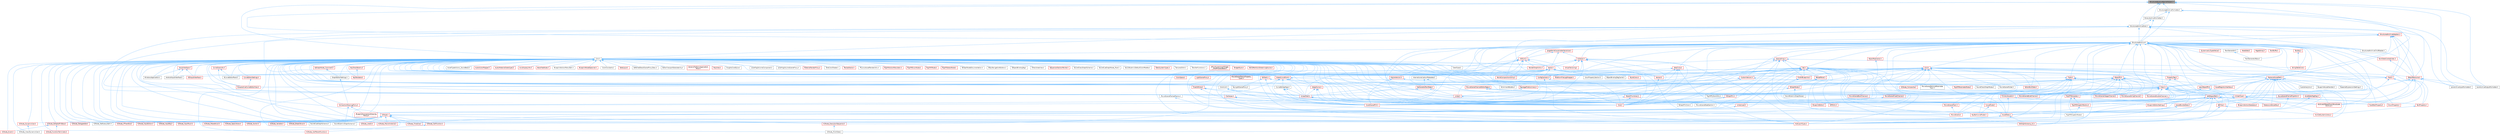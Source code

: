 digraph "StructuredArchiveNameHelpers.h"
{
 // INTERACTIVE_SVG=YES
 // LATEX_PDF_SIZE
  bgcolor="transparent";
  edge [fontname=Helvetica,fontsize=10,labelfontname=Helvetica,labelfontsize=10];
  node [fontname=Helvetica,fontsize=10,shape=box,height=0.2,width=0.4];
  Node1 [id="Node000001",label="StructuredArchiveNameHelpers.h",height=0.2,width=0.4,color="gray40", fillcolor="grey60", style="filled", fontcolor="black",tooltip=" "];
  Node1 -> Node2 [id="edge1_Node000001_Node000002",dir="back",color="steelblue1",style="solid",tooltip=" "];
  Node2 [id="Node000002",label="BinaryArchiveFormatter.h",height=0.2,width=0.4,color="grey40", fillcolor="white", style="filled",URL="$d2/d01/BinaryArchiveFormatter_8h.html",tooltip=" "];
  Node2 -> Node3 [id="edge2_Node000002_Node000003",dir="back",color="steelblue1",style="solid",tooltip=" "];
  Node3 [id="Node000003",label="StructuredArchive.h",height=0.2,width=0.4,color="grey40", fillcolor="white", style="filled",URL="$d9/d1e/StructuredArchive_8h.html",tooltip=" "];
  Node3 -> Node4 [id="edge3_Node000003_Node000004",dir="back",color="steelblue1",style="solid",tooltip=" "];
  Node4 [id="Node000004",label="ArchiveUObjectFromStructured\lArchive.h",height=0.2,width=0.4,color="red", fillcolor="#FFF0F0", style="filled",URL="$d2/d52/ArchiveUObjectFromStructuredArchive_8h.html",tooltip=" "];
  Node3 -> Node9 [id="edge4_Node000003_Node000009",dir="back",color="steelblue1",style="solid",tooltip=" "];
  Node9 [id="Node000009",label="BulkDataCookedIndex.h",height=0.2,width=0.4,color="red", fillcolor="#FFF0F0", style="filled",URL="$d8/dad/BulkDataCookedIndex_8h.html",tooltip=" "];
  Node9 -> Node610 [id="edge5_Node000009_Node000610",dir="back",color="steelblue1",style="solid",tooltip=" "];
  Node610 [id="Node000610",label="ObjectResource.h",height=0.2,width=0.4,color="red", fillcolor="#FFF0F0", style="filled",URL="$d5/d42/ObjectResource_8h.html",tooltip=" "];
  Node610 -> Node4 [id="edge6_Node000610_Node000004",dir="back",color="steelblue1",style="solid",tooltip=" "];
  Node610 -> Node611 [id="edge7_Node000610_Node000611",dir="back",color="steelblue1",style="solid",tooltip=" "];
  Node611 [id="Node000611",label="JsonArchiveInputFormatter.h",height=0.2,width=0.4,color="grey40", fillcolor="white", style="filled",URL="$d7/dac/JsonArchiveInputFormatter_8h.html",tooltip=" "];
  Node610 -> Node612 [id="edge8_Node000610_Node000612",dir="back",color="steelblue1",style="solid",tooltip=" "];
  Node612 [id="Node000612",label="JsonArchiveOutputFormatter.h",height=0.2,width=0.4,color="grey40", fillcolor="white", style="filled",URL="$d7/d77/JsonArchiveOutputFormatter_8h.html",tooltip=" "];
  Node610 -> Node613 [id="edge9_Node000610_Node000613",dir="back",color="steelblue1",style="solid",tooltip=" "];
  Node613 [id="Node000613",label="Linker.h",height=0.2,width=0.4,color="red", fillcolor="#FFF0F0", style="filled",URL="$d8/d3d/Linker_8h.html",tooltip=" "];
  Node613 -> Node614 [id="edge10_Node000613_Node000614",dir="back",color="steelblue1",style="solid",tooltip=" "];
  Node614 [id="Node000614",label="LinkerLoad.h",height=0.2,width=0.4,color="red", fillcolor="#FFF0F0", style="filled",URL="$d7/def/LinkerLoad_8h.html",tooltip=" "];
  Node614 -> Node617 [id="edge11_Node000614_Node000617",dir="back",color="steelblue1",style="solid",tooltip=" "];
  Node617 [id="Node000617",label="K2Node.h",height=0.2,width=0.4,color="red", fillcolor="#FFF0F0", style="filled",URL="$d5/d94/K2Node_8h.html",tooltip=" "];
  Node617 -> Node636 [id="edge12_Node000617_Node000636",dir="back",color="steelblue1",style="solid",tooltip=" "];
  Node636 [id="Node000636",label="K2Node_BreakStruct.h",height=0.2,width=0.4,color="red", fillcolor="#FFF0F0", style="filled",URL="$df/d93/K2Node__BreakStruct_8h.html",tooltip=" "];
  Node617 -> Node637 [id="edge13_Node000617_Node000637",dir="back",color="steelblue1",style="solid",tooltip=" "];
  Node637 [id="Node000637",label="K2Node_CallFunction.h",height=0.2,width=0.4,color="red", fillcolor="#FFF0F0", style="filled",URL="$d5/d5f/K2Node__CallFunction_8h.html",tooltip=" "];
  Node637 -> Node645 [id="edge14_Node000637_Node000645",dir="back",color="steelblue1",style="solid",tooltip=" "];
  Node645 [id="Node000645",label="K2Node_CallParentFunction.h",height=0.2,width=0.4,color="red", fillcolor="#FFF0F0", style="filled",URL="$df/d77/K2Node__CallParentFunction_8h.html",tooltip=" "];
  Node617 -> Node656 [id="edge15_Node000617_Node000656",dir="back",color="steelblue1",style="solid",tooltip=" "];
  Node656 [id="Node000656",label="K2Node_ClassDynamicCast.h",height=0.2,width=0.4,color="grey40", fillcolor="white", style="filled",URL="$d1/d23/K2Node__ClassDynamicCast_8h.html",tooltip=" "];
  Node617 -> Node665 [id="edge16_Node000617_Node000665",dir="back",color="steelblue1",style="solid",tooltip=" "];
  Node665 [id="Node000665",label="K2Node_DelegateSet.h",height=0.2,width=0.4,color="red", fillcolor="#FFF0F0", style="filled",URL="$d0/d7b/K2Node__DelegateSet_8h.html",tooltip=" "];
  Node617 -> Node667 [id="edge17_Node000617_Node000667",dir="back",color="steelblue1",style="solid",tooltip=" "];
  Node667 [id="Node000667",label="K2Node_DynamicCast.h",height=0.2,width=0.4,color="red", fillcolor="#FFF0F0", style="filled",URL="$dc/d1c/K2Node__DynamicCast_8h.html",tooltip=" "];
  Node667 -> Node656 [id="edge18_Node000667_Node000656",dir="back",color="steelblue1",style="solid",tooltip=" "];
  Node617 -> Node669 [id="edge19_Node000617_Node000669",dir="back",color="steelblue1",style="solid",tooltip=" "];
  Node669 [id="Node000669",label="K2Node_EditablePinBase.h",height=0.2,width=0.4,color="red", fillcolor="#FFF0F0", style="filled",URL="$dd/d63/K2Node__EditablePinBase_8h.html",tooltip=" "];
  Node669 -> Node672 [id="edge20_Node000669_Node000672",dir="back",color="steelblue1",style="solid",tooltip=" "];
  Node672 [id="Node000672",label="K2Node_Event.h",height=0.2,width=0.4,color="red", fillcolor="#FFF0F0", style="filled",URL="$dd/d9e/K2Node__Event_8h.html",tooltip=" "];
  Node669 -> Node687 [id="edge21_Node000669_Node000687",dir="back",color="steelblue1",style="solid",tooltip=" "];
  Node687 [id="Node000687",label="K2Node_FunctionTerminator.h",height=0.2,width=0.4,color="red", fillcolor="#FFF0F0", style="filled",URL="$df/d4a/K2Node__FunctionTerminator_8h.html",tooltip=" "];
  Node617 -> Node696 [id="edge22_Node000617_Node000696",dir="back",color="steelblue1",style="solid",tooltip=" "];
  Node696 [id="Node000696",label="K2Node_ExecutionSequence.h",height=0.2,width=0.4,color="red", fillcolor="#FFF0F0", style="filled",URL="$da/d97/K2Node__ExecutionSequence_8h.html",tooltip=" "];
  Node696 -> Node697 [id="edge23_Node000696_Node000697",dir="back",color="steelblue1",style="solid",tooltip=" "];
  Node697 [id="Node000697",label="K2Node_MultiGate.h",height=0.2,width=0.4,color="grey40", fillcolor="white", style="filled",URL="$d6/da1/K2Node__MultiGate_8h.html",tooltip=" "];
  Node617 -> Node708 [id="edge24_Node000617_Node000708",dir="back",color="steelblue1",style="solid",tooltip=" "];
  Node708 [id="Node000708",label="K2Node_GetSubsystem.h",height=0.2,width=0.4,color="grey40", fillcolor="white", style="filled",URL="$d6/d44/K2Node__GetSubsystem_8h.html",tooltip=" "];
  Node617 -> Node709 [id="edge25_Node000617_Node000709",dir="back",color="steelblue1",style="solid",tooltip=" "];
  Node709 [id="Node000709",label="K2Node_IfThenElse.h",height=0.2,width=0.4,color="red", fillcolor="#FFF0F0", style="filled",URL="$d7/d43/K2Node__IfThenElse_8h.html",tooltip=" "];
  Node617 -> Node710 [id="edge26_Node000617_Node000710",dir="back",color="steelblue1",style="solid",tooltip=" "];
  Node710 [id="Node000710",label="K2Node_InputAction.h",height=0.2,width=0.4,color="red", fillcolor="#FFF0F0", style="filled",URL="$d7/d16/K2Node__InputAction_8h.html",tooltip=" "];
  Node617 -> Node711 [id="edge27_Node000617_Node000711",dir="back",color="steelblue1",style="solid",tooltip=" "];
  Node711 [id="Node000711",label="K2Node_InputKey.h",height=0.2,width=0.4,color="red", fillcolor="#FFF0F0", style="filled",URL="$d2/dd5/K2Node__InputKey_8h.html",tooltip=" "];
  Node617 -> Node712 [id="edge28_Node000617_Node000712",dir="back",color="steelblue1",style="solid",tooltip=" "];
  Node712 [id="Node000712",label="K2Node_InputTouch.h",height=0.2,width=0.4,color="red", fillcolor="#FFF0F0", style="filled",URL="$d4/d0f/K2Node__InputTouch_8h.html",tooltip=" "];
  Node617 -> Node714 [id="edge29_Node000617_Node000714",dir="back",color="steelblue1",style="solid",tooltip=" "];
  Node714 [id="Node000714",label="K2Node_Literal.h",height=0.2,width=0.4,color="red", fillcolor="#FFF0F0", style="filled",URL="$da/d6c/K2Node__Literal_8h.html",tooltip=" "];
  Node617 -> Node692 [id="edge30_Node000617_Node000692",dir="back",color="steelblue1",style="solid",tooltip=" "];
  Node692 [id="Node000692",label="K2Node_MacroInstance.h",height=0.2,width=0.4,color="red", fillcolor="#FFF0F0", style="filled",URL="$d1/d45/K2Node__MacroInstance_8h.html",tooltip=" "];
  Node617 -> Node720 [id="edge31_Node000617_Node000720",dir="back",color="steelblue1",style="solid",tooltip=" "];
  Node720 [id="Node000720",label="K2Node_MakeStruct.h",height=0.2,width=0.4,color="red", fillcolor="#FFF0F0", style="filled",URL="$de/de5/K2Node__MakeStruct_8h.html",tooltip=" "];
  Node617 -> Node729 [id="edge32_Node000617_Node000729",dir="back",color="steelblue1",style="solid",tooltip=" "];
  Node729 [id="Node000729",label="K2Node_SpawnActor.h",height=0.2,width=0.4,color="red", fillcolor="#FFF0F0", style="filled",URL="$df/dd1/K2Node__SpawnActor_8h.html",tooltip=" "];
  Node617 -> Node733 [id="edge33_Node000617_Node000733",dir="back",color="steelblue1",style="solid",tooltip=" "];
  Node733 [id="Node000733",label="K2Node_Switch.h",height=0.2,width=0.4,color="red", fillcolor="#FFF0F0", style="filled",URL="$dc/d1a/K2Node__Switch_8h.html",tooltip=" "];
  Node617 -> Node740 [id="edge34_Node000617_Node000740",dir="back",color="steelblue1",style="solid",tooltip=" "];
  Node740 [id="Node000740",label="K2Node_Timeline.h",height=0.2,width=0.4,color="red", fillcolor="#FFF0F0", style="filled",URL="$dd/dd4/K2Node__Timeline_8h.html",tooltip=" "];
  Node617 -> Node743 [id="edge35_Node000617_Node000743",dir="back",color="steelblue1",style="solid",tooltip=" "];
  Node743 [id="Node000743",label="K2Node_Variable.h",height=0.2,width=0.4,color="red", fillcolor="#FFF0F0", style="filled",URL="$d7/dbe/K2Node__Variable_8h.html",tooltip=" "];
  Node610 -> Node614 [id="edge36_Node000610_Node000614",dir="back",color="steelblue1",style="solid",tooltip=" "];
  Node3 -> Node748 [id="edge37_Node000003_Node000748",dir="back",color="steelblue1",style="solid",tooltip=" "];
  Node748 [id="Node000748",label="Class.h",height=0.2,width=0.4,color="red", fillcolor="#FFF0F0", style="filled",URL="$d4/d05/Class_8h.html",tooltip=" "];
  Node748 -> Node749 [id="edge38_Node000748_Node000749",dir="back",color="steelblue1",style="solid",tooltip=" "];
  Node749 [id="Node000749",label="ARFilter.h",height=0.2,width=0.4,color="red", fillcolor="#FFF0F0", style="filled",URL="$da/df2/ARFilter_8h.html",tooltip=" "];
  Node749 -> Node750 [id="edge39_Node000749_Node000750",dir="back",color="steelblue1",style="solid",tooltip=" "];
  Node750 [id="Node000750",label="KismetSystemLibrary.h",height=0.2,width=0.4,color="red", fillcolor="#FFF0F0", style="filled",URL="$da/d0f/KismetSystemLibrary_8h.html",tooltip=" "];
  Node749 -> Node754 [id="edge40_Node000749_Node000754",dir="back",color="steelblue1",style="solid",tooltip=" "];
  Node754 [id="Node000754",label="NoExportTypes.h",height=0.2,width=0.4,color="red", fillcolor="#FFF0F0", style="filled",URL="$d3/d21/NoExportTypes_8h.html",tooltip=" "];
  Node748 -> Node864 [id="edge41_Node000748_Node000864",dir="back",color="steelblue1",style="solid",tooltip=" "];
  Node864 [id="Node000864",label="AssetBundleData.h",height=0.2,width=0.4,color="red", fillcolor="#FFF0F0", style="filled",URL="$df/d47/AssetBundleData_8h.html",tooltip=" "];
  Node864 -> Node865 [id="edge42_Node000864_Node000865",dir="back",color="steelblue1",style="solid",tooltip=" "];
  Node865 [id="Node000865",label="AssetData.h",height=0.2,width=0.4,color="red", fillcolor="#FFF0F0", style="filled",URL="$d9/d19/AssetData_8h.html",tooltip=" "];
  Node865 -> Node969 [id="edge43_Node000865_Node000969",dir="back",color="steelblue1",style="solid",tooltip=" "];
  Node969 [id="Node000969",label="EdGraphSchema_K2.h",height=0.2,width=0.4,color="red", fillcolor="#FFF0F0", style="filled",URL="$d0/dcf/EdGraphSchema__K2_8h.html",tooltip=" "];
  Node865 -> Node754 [id="edge44_Node000865_Node000754",dir="back",color="steelblue1",style="solid",tooltip=" "];
  Node865 -> Node1162 [id="edge45_Node000865_Node001162",dir="back",color="steelblue1",style="solid",tooltip=" "];
  Node1162 [id="Node001162",label="SoundCueGraphSchema.h",height=0.2,width=0.4,color="grey40", fillcolor="white", style="filled",URL="$d7/d4a/SoundCueGraphSchema_8h.html",tooltip=" "];
  Node865 -> Node920 [id="edge46_Node000865_Node000920",dir="back",color="steelblue1",style="solid",tooltip=" "];
  Node920 [id="Node000920",label="SoundSubmixGraphSchema.h",height=0.2,width=0.4,color="grey40", fillcolor="white", style="filled",URL="$dc/ddf/SoundSubmixGraphSchema_8h.html",tooltip=" "];
  Node864 -> Node754 [id="edge47_Node000864_Node000754",dir="back",color="steelblue1",style="solid",tooltip=" "];
  Node748 -> Node865 [id="edge48_Node000748_Node000865",dir="back",color="steelblue1",style="solid",tooltip=" "];
  Node748 -> Node1147 [id="edge49_Node000748_Node001147",dir="back",color="steelblue1",style="solid",tooltip=" "];
  Node1147 [id="Node001147",label="BlueprintEditorSettings.h",height=0.2,width=0.4,color="red", fillcolor="#FFF0F0", style="filled",URL="$d4/dbc/BlueprintEditorSettings_8h.html",tooltip=" "];
  Node748 -> Node969 [id="edge50_Node000748_Node000969",dir="back",color="steelblue1",style="solid",tooltip=" "];
  Node748 -> Node637 [id="edge51_Node000748_Node000637",dir="back",color="steelblue1",style="solid",tooltip=" "];
  Node748 -> Node3278 [id="edge52_Node000748_Node003278",dir="back",color="steelblue1",style="solid",tooltip=" "];
  Node3278 [id="Node003278",label="MovieSceneBoolChannel.h",height=0.2,width=0.4,color="red", fillcolor="#FFF0F0", style="filled",URL="$d9/d66/MovieSceneBoolChannel_8h.html",tooltip=" "];
  Node748 -> Node3283 [id="edge53_Node000748_Node003283",dir="back",color="steelblue1",style="solid",tooltip=" "];
  Node3283 [id="Node003283",label="MovieSceneByteChannel.h",height=0.2,width=0.4,color="red", fillcolor="#FFF0F0", style="filled",URL="$d2/dda/MovieSceneByteChannel_8h.html",tooltip=" "];
  Node748 -> Node3295 [id="edge54_Node000748_Node003295",dir="back",color="steelblue1",style="solid",tooltip=" "];
  Node3295 [id="Node003295",label="MovieSceneDoubleChannel.h",height=0.2,width=0.4,color="red", fillcolor="#FFF0F0", style="filled",URL="$d3/d7d/MovieSceneDoubleChannel_8h.html",tooltip=" "];
  Node748 -> Node3305 [id="edge55_Node000748_Node003305",dir="back",color="steelblue1",style="solid",tooltip=" "];
  Node3305 [id="Node003305",label="MovieSceneFloatChannel.h",height=0.2,width=0.4,color="red", fillcolor="#FFF0F0", style="filled",URL="$d9/d9e/MovieSceneFloatChannel_8h.html",tooltip=" "];
  Node3305 -> Node3309 [id="edge56_Node003305_Node003309",dir="back",color="steelblue1",style="solid",tooltip=" "];
  Node3309 [id="Node003309",label="MovieSceneFadeSection.h",height=0.2,width=0.4,color="grey40", fillcolor="white", style="filled",URL="$d8/db8/MovieSceneFadeSection_8h.html",tooltip=" "];
  Node748 -> Node4674 [id="edge57_Node000748_Node004674",dir="back",color="steelblue1",style="solid",tooltip=" "];
  Node4674 [id="Node004674",label="MovieSceneFrameMigration.h",height=0.2,width=0.4,color="red", fillcolor="#FFF0F0", style="filled",URL="$dd/dba/MovieSceneFrameMigration_8h.html",tooltip=" "];
  Node4674 -> Node2782 [id="edge58_Node004674_Node002782",dir="back",color="steelblue1",style="solid",tooltip=" "];
  Node2782 [id="Node002782",label="MovieScene.h",height=0.2,width=0.4,color="red", fillcolor="#FFF0F0", style="filled",URL="$df/da9/MovieScene_8h.html",tooltip=" "];
  Node748 -> Node3312 [id="edge59_Node000748_Node003312",dir="back",color="steelblue1",style="solid",tooltip=" "];
  Node3312 [id="Node003312",label="MovieSceneIntegerChannel.h",height=0.2,width=0.4,color="red", fillcolor="#FFF0F0", style="filled",URL="$de/d6a/MovieSceneIntegerChannel_8h.html",tooltip=" "];
  Node748 -> Node3320 [id="edge60_Node000748_Node003320",dir="back",color="steelblue1",style="solid",tooltip=" "];
  Node3320 [id="Node003320",label="MovieSceneStringChannel.h",height=0.2,width=0.4,color="red", fillcolor="#FFF0F0", style="filled",URL="$d3/de2/MovieSceneStringChannel_8h.html",tooltip=" "];
  Node748 -> Node2166 [id="edge61_Node000748_Node002166",dir="back",color="steelblue1",style="solid",tooltip=" "];
  Node2166 [id="Node002166",label="RigVMDispatchFactory.h",height=0.2,width=0.4,color="red", fillcolor="#FFF0F0", style="filled",URL="$de/d6b/RigVMDispatchFactory_8h.html",tooltip=" "];
  Node2166 -> Node1081 [id="edge62_Node002166_Node001081",dir="back",color="steelblue1",style="solid",tooltip=" "];
  Node1081 [id="Node001081",label="RigVMDispatchNode.h",height=0.2,width=0.4,color="grey40", fillcolor="white", style="filled",URL="$dc/d91/RigVMDispatchNode_8h.html",tooltip=" "];
  Node748 -> Node4739 [id="edge63_Node000748_Node004739",dir="back",color="steelblue1",style="solid",tooltip=" "];
  Node4739 [id="Node004739",label="RigVMPythonUtils.h",height=0.2,width=0.4,color="grey40", fillcolor="white", style="filled",URL="$d8/d57/RigVMPythonUtils_8h.html",tooltip=" "];
  Node748 -> Node2180 [id="edge64_Node000748_Node002180",dir="back",color="steelblue1",style="solid",tooltip=" "];
  Node2180 [id="Node002180",label="RigVMTemplate.h",height=0.2,width=0.4,color="red", fillcolor="#FFF0F0", style="filled",URL="$d8/dbc/RigVMTemplate_8h.html",tooltip=" "];
  Node2180 -> Node2166 [id="edge65_Node002180_Node002166",dir="back",color="steelblue1",style="solid",tooltip=" "];
  Node2180 -> Node1081 [id="edge66_Node002180_Node001081",dir="back",color="steelblue1",style="solid",tooltip=" "];
  Node748 -> Node4768 [id="edge67_Node000748_Node004768",dir="back",color="steelblue1",style="solid",tooltip=" "];
  Node4768 [id="Node004768",label="SoftObjectPath.h",height=0.2,width=0.4,color="red", fillcolor="#FFF0F0", style="filled",URL="$d3/dc8/SoftObjectPath_8h.html",tooltip=" "];
  Node4768 -> Node749 [id="edge68_Node004768_Node000749",dir="back",color="steelblue1",style="solid",tooltip=" "];
  Node4768 -> Node4 [id="edge69_Node004768_Node000004",dir="back",color="steelblue1",style="solid",tooltip=" "];
  Node4768 -> Node864 [id="edge70_Node004768_Node000864",dir="back",color="steelblue1",style="solid",tooltip=" "];
  Node4768 -> Node865 [id="edge71_Node004768_Node000865",dir="back",color="steelblue1",style="solid",tooltip=" "];
  Node4768 -> Node4247 [id="edge72_Node004768_Node004247",dir="back",color="steelblue1",style="solid",tooltip=" "];
  Node4247 [id="Node004247",label="BlueprintActionDatabase.h",height=0.2,width=0.4,color="red", fillcolor="#FFF0F0", style="filled",URL="$d4/dae/BlueprintActionDatabase_8h.html",tooltip=" "];
  Node4768 -> Node458 [id="edge73_Node004768_Node000458",dir="back",color="steelblue1",style="solid",tooltip=" "];
  Node458 [id="Node000458",label="BlueprintEditor.h",height=0.2,width=0.4,color="red", fillcolor="#FFF0F0", style="filled",URL="$df/d7d/BlueprintEditor_8h.html",tooltip=" "];
  Node4768 -> Node1147 [id="edge74_Node004768_Node001147",dir="back",color="steelblue1",style="solid",tooltip=" "];
  Node4768 -> Node969 [id="edge75_Node004768_Node000969",dir="back",color="steelblue1",style="solid",tooltip=" "];
  Node4768 -> Node614 [id="edge76_Node004768_Node000614",dir="back",color="steelblue1",style="solid",tooltip=" "];
  Node4768 -> Node799 [id="edge77_Node004768_Node000799",dir="back",color="steelblue1",style="solid",tooltip=" "];
  Node799 [id="Node000799",label="MetasoundAssetKey.h",height=0.2,width=0.4,color="red", fillcolor="#FFF0F0", style="filled",URL="$d9/d63/MetasoundAssetKey_8h.html",tooltip=" "];
  Node4768 -> Node2782 [id="edge78_Node004768_Node002782",dir="back",color="steelblue1",style="solid",tooltip=" "];
  Node4768 -> Node754 [id="edge79_Node004768_Node000754",dir="back",color="steelblue1",style="solid",tooltip=" "];
  Node748 -> Node2633 [id="edge80_Node000748_Node002633",dir="back",color="steelblue1",style="solid",tooltip=" "];
  Node2633 [id="Node002633",label="UnrealType.h",height=0.2,width=0.4,color="red", fillcolor="#FFF0F0", style="filled",URL="$d6/d2f/UnrealType_8h.html",tooltip=" "];
  Node2633 -> Node2821 [id="edge81_Node002633_Node002821",dir="back",color="steelblue1",style="solid",tooltip=" "];
  Node2821 [id="Node002821",label="CurveModel.h",height=0.2,width=0.4,color="red", fillcolor="#FFF0F0", style="filled",URL="$de/d1c/CurveModel_8h.html",tooltip=" "];
  Node2821 -> Node2840 [id="edge82_Node002821_Node002840",dir="back",color="steelblue1",style="solid",tooltip=" "];
  Node2840 [id="Node002840",label="KeyBarCurveModel.h",height=0.2,width=0.4,color="red", fillcolor="#FFF0F0", style="filled",URL="$d7/da1/KeyBarCurveModel_8h.html",tooltip=" "];
  Node2633 -> Node2872 [id="edge83_Node002633_Node002872",dir="back",color="steelblue1",style="solid",tooltip=" "];
  Node2872 [id="Node002872",label="DiffUtils.h",height=0.2,width=0.4,color="red", fillcolor="#FFF0F0", style="filled",URL="$d4/d91/DiffUtils_8h.html",tooltip=" "];
  Node2633 -> Node2879 [id="edge84_Node002633_Node002879",dir="back",color="steelblue1",style="solid",tooltip=" "];
  Node2879 [id="Node002879",label="EnumProperty.h",height=0.2,width=0.4,color="red", fillcolor="#FFF0F0", style="filled",URL="$de/d91/EnumProperty_8h.html",tooltip=" "];
  Node2633 -> Node2961 [id="edge85_Node002633_Node002961",dir="back",color="steelblue1",style="solid",tooltip=" "];
  Node2961 [id="Node002961",label="FieldPathProperty.h",height=0.2,width=0.4,color="red", fillcolor="#FFF0F0", style="filled",URL="$d9/d38/FieldPathProperty_8h.html",tooltip=" "];
  Node2633 -> Node2840 [id="edge86_Node002633_Node002840",dir="back",color="steelblue1",style="solid",tooltip=" "];
  Node2633 -> Node750 [id="edge87_Node002633_Node000750",dir="back",color="steelblue1",style="solid",tooltip=" "];
  Node2633 -> Node3395 [id="edge88_Node002633_Node003395",dir="back",color="steelblue1",style="solid",tooltip=" "];
  Node3395 [id="Node003395",label="MovieSceneTrack.h",height=0.2,width=0.4,color="red", fillcolor="#FFF0F0", style="filled",URL="$d6/db2/MovieSceneTrack_8h.html",tooltip=" "];
  Node3395 -> Node2782 [id="edge89_Node003395_Node002782",dir="back",color="steelblue1",style="solid",tooltip=" "];
  Node2633 -> Node3473 [id="edge90_Node002633_Node003473",dir="back",color="steelblue1",style="solid",tooltip=" "];
  Node3473 [id="Node003473",label="TextProperty.h",height=0.2,width=0.4,color="red", fillcolor="#FFF0F0", style="filled",URL="$d5/d51/TextProperty_8h.html",tooltip=" "];
  Node3473 -> Node750 [id="edge91_Node003473_Node000750",dir="back",color="steelblue1",style="solid",tooltip=" "];
  Node3 -> Node5069 [id="edge92_Node000003_Node005069",dir="back",color="steelblue1",style="solid",tooltip=" "];
  Node5069 [id="Node005069",label="Color.h",height=0.2,width=0.4,color="grey40", fillcolor="white", style="filled",URL="$dd/dac/Color_8h.html",tooltip=" "];
  Node5069 -> Node5070 [id="edge93_Node005069_Node005070",dir="back",color="steelblue1",style="solid",tooltip=" "];
  Node5070 [id="Node005070",label="AndroidInputInterface.h",height=0.2,width=0.4,color="grey40", fillcolor="white", style="filled",URL="$da/d8e/AndroidInputInterface_8h.html",tooltip=" "];
  Node5069 -> Node5071 [id="edge94_Node005069_Node005071",dir="back",color="steelblue1",style="solid",tooltip=" "];
  Node5071 [id="Node005071",label="AssetTypeActions_SoundBase.h",height=0.2,width=0.4,color="grey40", fillcolor="white", style="filled",URL="$db/d4e/AssetTypeActions__SoundBase_8h.html",tooltip=" "];
  Node5069 -> Node5072 [id="edge95_Node005069_Node005072",dir="back",color="steelblue1",style="solid",tooltip=" "];
  Node5072 [id="Node005072",label="AudioColorMapper.h",height=0.2,width=0.4,color="red", fillcolor="#FFF0F0", style="filled",URL="$df/d1d/AudioColorMapper_8h.html",tooltip=" "];
  Node5069 -> Node2586 [id="edge96_Node005069_Node002586",dir="back",color="steelblue1",style="solid",tooltip=" "];
  Node2586 [id="Node002586",label="AudioMaterialSlateTypes.h",height=0.2,width=0.4,color="red", fillcolor="#FFF0F0", style="filled",URL="$d3/d2d/AudioMaterialSlateTypes_8h.html",tooltip=" "];
  Node5069 -> Node5073 [id="edge97_Node005069_Node005073",dir="back",color="steelblue1",style="solid",tooltip=" "];
  Node5073 [id="Node005073",label="AxisDisplayInfo.h",height=0.2,width=0.4,color="red", fillcolor="#FFF0F0", style="filled",URL="$d4/d98/AxisDisplayInfo_8h.html",tooltip=" "];
  Node5069 -> Node5075 [id="edge98_Node005069_Node005075",dir="back",color="steelblue1",style="solid",tooltip=" "];
  Node5075 [id="Node005075",label="BaseTreeNode.h",height=0.2,width=0.4,color="red", fillcolor="#FFF0F0", style="filled",URL="$da/dbe/BaseTreeNode_8h.html",tooltip=" "];
  Node5069 -> Node908 [id="edge99_Node005069_Node000908",dir="back",color="steelblue1",style="solid",tooltip=" "];
  Node908 [id="Node000908",label="BlueprintActionMenuItem.h",height=0.2,width=0.4,color="grey40", fillcolor="white", style="filled",URL="$d8/dca/BlueprintActionMenuItem_8h.html",tooltip=" "];
  Node5069 -> Node917 [id="edge100_Node005069_Node000917",dir="back",color="steelblue1",style="solid",tooltip=" "];
  Node917 [id="Node000917",label="BlueprintConnectionDrawing\lPolicy.h",height=0.2,width=0.4,color="red", fillcolor="#FFF0F0", style="filled",URL="$d2/dfc/BlueprintConnectionDrawingPolicy_8h.html",tooltip=" "];
  Node5069 -> Node458 [id="edge101_Node005069_Node000458",dir="back",color="steelblue1",style="solid",tooltip=" "];
  Node5069 -> Node1523 [id="edge102_Node005069_Node001523",dir="back",color="steelblue1",style="solid",tooltip=" "];
  Node1523 [id="Node001523",label="BlueprintNodeSpawner.h",height=0.2,width=0.4,color="red", fillcolor="#FFF0F0", style="filled",URL="$d1/de9/BlueprintNodeSpawner_8h.html",tooltip=" "];
  Node5069 -> Node5079 [id="edge103_Node005069_Node005079",dir="back",color="steelblue1",style="solid",tooltip=" "];
  Node5079 [id="Node005079",label="ClearQuad.h",height=0.2,width=0.4,color="grey40", fillcolor="white", style="filled",URL="$dc/d90/ClearQuad_8h.html",tooltip=" "];
  Node5069 -> Node5080 [id="edge104_Node005069_Node005080",dir="back",color="steelblue1",style="solid",tooltip=" "];
  Node5080 [id="Node005080",label="ColorConstants.h",height=0.2,width=0.4,color="grey40", fillcolor="white", style="filled",URL="$d7/d2d/ColorConstants_8h.html",tooltip=" "];
  Node5069 -> Node5081 [id="edge105_Node005069_Node005081",dir="back",color="steelblue1",style="solid",tooltip=" "];
  Node5081 [id="Node005081",label="ColorList.h",height=0.2,width=0.4,color="grey40", fillcolor="white", style="filled",URL="$db/da1/ColorList_8h.html",tooltip=" "];
  Node5081 -> Node5082 [id="edge106_Node005081_Node005082",dir="back",color="steelblue1",style="solid",tooltip=" "];
  Node5082 [id="Node005082",label="Core.h",height=0.2,width=0.4,color="red", fillcolor="#FFF0F0", style="filled",URL="$d6/dd7/Core_8h.html",tooltip=" "];
  Node5081 -> Node5083 [id="edge107_Node005081_Node005083",dir="back",color="steelblue1",style="solid",tooltip=" "];
  Node5083 [id="Node005083",label="CoreSharedPCH.h",height=0.2,width=0.4,color="red", fillcolor="#FFF0F0", style="filled",URL="$d8/de5/CoreSharedPCH_8h.html",tooltip=" "];
  Node5081 -> Node5084 [id="edge108_Node005081_Node005084",dir="back",color="steelblue1",style="solid",tooltip=" "];
  Node5084 [id="Node005084",label="UnrealMath.h",height=0.2,width=0.4,color="red", fillcolor="#FFF0F0", style="filled",URL="$d8/db2/UnrealMath_8h.html",tooltip=" "];
  Node5084 -> Node5082 [id="edge109_Node005084_Node005082",dir="back",color="steelblue1",style="solid",tooltip=" "];
  Node5084 -> Node5083 [id="edge110_Node005084_Node005083",dir="back",color="steelblue1",style="solid",tooltip=" "];
  Node5069 -> Node3269 [id="edge111_Node005069_Node003269",dir="back",color="steelblue1",style="solid",tooltip=" "];
  Node3269 [id="Node003269",label="ColorPropertySection.h",height=0.2,width=0.4,color="grey40", fillcolor="white", style="filled",URL="$d9/d2f/ColorPropertySection_8h.html",tooltip=" "];
  Node5069 -> Node7383 [id="edge112_Node005069_Node007383",dir="back",color="steelblue1",style="solid",tooltip=" "];
  Node7383 [id="Node007383",label="ColorSpace.h",height=0.2,width=0.4,color="red", fillcolor="#FFF0F0", style="filled",URL="$de/d18/ColorSpace_8h.html",tooltip=" "];
  Node5069 -> Node7384 [id="edge113_Node005069_Node007384",dir="back",color="steelblue1",style="solid",tooltip=" "];
  Node7384 [id="Node007384",label="ConfigCacheIni.h",height=0.2,width=0.4,color="red", fillcolor="#FFF0F0", style="filled",URL="$dd/d3f/ConfigCacheIni_8h.html",tooltip=" "];
  Node7384 -> Node5082 [id="edge114_Node007384_Node005082",dir="back",color="steelblue1",style="solid",tooltip=" "];
  Node7384 -> Node5083 [id="edge115_Node007384_Node005083",dir="back",color="steelblue1",style="solid",tooltip=" "];
  Node5069 -> Node916 [id="edge116_Node005069_Node000916",dir="back",color="steelblue1",style="solid",tooltip=" "];
  Node916 [id="Node000916",label="ConnectionDrawingPolicy.h",height=0.2,width=0.4,color="red", fillcolor="#FFF0F0", style="filled",URL="$d5/dc8/ConnectionDrawingPolicy_8h.html",tooltip=" "];
  Node916 -> Node917 [id="edge117_Node000916_Node000917",dir="back",color="steelblue1",style="solid",tooltip=" "];
  Node916 -> Node920 [id="edge118_Node000916_Node000920",dir="back",color="steelblue1",style="solid",tooltip=" "];
  Node5069 -> Node5082 [id="edge119_Node005069_Node005082",dir="back",color="steelblue1",style="solid",tooltip=" "];
  Node5069 -> Node5083 [id="edge120_Node005069_Node005083",dir="back",color="steelblue1",style="solid",tooltip=" "];
  Node5069 -> Node4629 [id="edge121_Node005069_Node004629",dir="back",color="steelblue1",style="solid",tooltip=" "];
  Node4629 [id="Node004629",label="CurveDrawInfo.h",height=0.2,width=0.4,color="red", fillcolor="#FFF0F0", style="filled",URL="$df/d5d/CurveDrawInfo_8h.html",tooltip=" "];
  Node4629 -> Node2831 [id="edge122_Node004629_Node002831",dir="back",color="steelblue1",style="solid",tooltip=" "];
  Node2831 [id="Node002831",label="SCurveEditorPanel.h",height=0.2,width=0.4,color="grey40", fillcolor="white", style="filled",URL="$db/d60/SCurveEditorPanel_8h.html",tooltip=" "];
  Node4629 -> Node3615 [id="edge123_Node004629_Node003615",dir="back",color="steelblue1",style="solid",tooltip=" "];
  Node3615 [id="Node003615",label="SInteractiveCurveEditorView.h",height=0.2,width=0.4,color="red", fillcolor="#FFF0F0", style="filled",URL="$d2/dd9/SInteractiveCurveEditorView_8h.html",tooltip=" "];
  Node5069 -> Node7388 [id="edge124_Node005069_Node007388",dir="back",color="steelblue1",style="solid",tooltip=" "];
  Node7388 [id="Node007388",label="CurveEdInterface.h",height=0.2,width=0.4,color="grey40", fillcolor="white", style="filled",URL="$d9/dc3/CurveEdInterface_8h.html",tooltip=" "];
  Node7388 -> Node5082 [id="edge125_Node007388_Node005082",dir="back",color="steelblue1",style="solid",tooltip=" "];
  Node7388 -> Node5083 [id="edge126_Node007388_Node005083",dir="back",color="steelblue1",style="solid",tooltip=" "];
  Node7388 -> Node5084 [id="edge127_Node007388_Node005084",dir="back",color="steelblue1",style="solid",tooltip=" "];
  Node5069 -> Node3611 [id="edge128_Node005069_Node003611",dir="back",color="steelblue1",style="solid",tooltip=" "];
  Node3611 [id="Node003611",label="CurveEditorSettings.h",height=0.2,width=0.4,color="red", fillcolor="#FFF0F0", style="filled",URL="$d2/d54/CurveEditorSettings_8h.html",tooltip=" "];
  Node3611 -> Node3615 [id="edge129_Node003611_Node003615",dir="back",color="steelblue1",style="solid",tooltip=" "];
  Node5069 -> Node2821 [id="edge130_Node005069_Node002821",dir="back",color="steelblue1",style="solid",tooltip=" "];
  Node5069 -> Node4800 [id="edge131_Node005069_Node004800",dir="back",color="steelblue1",style="solid",tooltip=" "];
  Node4800 [id="Node004800",label="DataLayer.h",height=0.2,width=0.4,color="red", fillcolor="#FFF0F0", style="filled",URL="$df/d30/DataLayer_8h.html",tooltip=" "];
  Node5069 -> Node7389 [id="edge132_Node005069_Node007389",dir="back",color="steelblue1",style="solid",tooltip=" "];
  Node7389 [id="Node007389",label="DeferredDecalSceneProxyDesc.h",height=0.2,width=0.4,color="grey40", fillcolor="white", style="filled",URL="$d1/db1/DeferredDecalSceneProxyDesc_8h.html",tooltip=" "];
  Node5069 -> Node2872 [id="edge133_Node005069_Node002872",dir="back",color="steelblue1",style="solid",tooltip=" "];
  Node5069 -> Node914 [id="edge134_Node005069_Node000914",dir="back",color="steelblue1",style="solid",tooltip=" "];
  Node914 [id="Node000914",label="EdGraphNode_Comment.h",height=0.2,width=0.4,color="red", fillcolor="#FFF0F0", style="filled",URL="$dd/d88/EdGraphNode__Comment_8h.html",tooltip=" "];
  Node914 -> Node915 [id="edge135_Node000914_Node000915",dir="back",color="steelblue1",style="solid",tooltip=" "];
  Node915 [id="Node000915",label="GraphEditorSettings.h",height=0.2,width=0.4,color="grey40", fillcolor="white", style="filled",URL="$d2/d21/GraphEditorSettings_8h.html",tooltip=" "];
  Node915 -> Node916 [id="edge136_Node000915_Node000916",dir="back",color="steelblue1",style="solid",tooltip=" "];
  Node5069 -> Node969 [id="edge137_Node005069_Node000969",dir="back",color="steelblue1",style="solid",tooltip=" "];
  Node5069 -> Node1568 [id="edge138_Node005069_Node001568",dir="back",color="steelblue1",style="solid",tooltip=" "];
  Node1568 [id="Node001568",label="EditorViewportSelectability.h",height=0.2,width=0.4,color="grey40", fillcolor="white", style="filled",URL="$d0/da6/EditorViewportSelectability_8h.html",tooltip=" "];
  Node5069 -> Node7390 [id="edge139_Node005069_Node007390",dir="back",color="steelblue1",style="solid",tooltip=" "];
  Node7390 [id="Node007390",label="FileHelper.h",height=0.2,width=0.4,color="red", fillcolor="#FFF0F0", style="filled",URL="$d8/dfe/FileHelper_8h.html",tooltip=" "];
  Node7390 -> Node5082 [id="edge140_Node007390_Node005082",dir="back",color="steelblue1",style="solid",tooltip=" "];
  Node7390 -> Node5083 [id="edge141_Node007390_Node005083",dir="back",color="steelblue1",style="solid",tooltip=" "];
  Node5069 -> Node1146 [id="edge142_Node005069_Node001146",dir="back",color="steelblue1",style="solid",tooltip=" "];
  Node1146 [id="Node001146",label="FindInBlueprints.h",height=0.2,width=0.4,color="red", fillcolor="#FFF0F0", style="filled",URL="$d0/d27/FindInBlueprints_8h.html",tooltip=" "];
  Node1146 -> Node458 [id="edge143_Node001146_Node000458",dir="back",color="steelblue1",style="solid",tooltip=" "];
  Node1146 -> Node1147 [id="edge144_Node001146_Node001147",dir="back",color="steelblue1",style="solid",tooltip=" "];
  Node5069 -> Node7391 [id="edge145_Node005069_Node007391",dir="back",color="steelblue1",style="solid",tooltip=" "];
  Node7391 [id="Node007391",label="Float16Color.h",height=0.2,width=0.4,color="red", fillcolor="#FFF0F0", style="filled",URL="$de/d3a/Float16Color_8h.html",tooltip=" "];
  Node7391 -> Node5082 [id="edge146_Node007391_Node005082",dir="back",color="steelblue1",style="solid",tooltip=" "];
  Node7391 -> Node5083 [id="edge147_Node007391_Node005083",dir="back",color="steelblue1",style="solid",tooltip=" "];
  Node7391 -> Node5084 [id="edge148_Node007391_Node005084",dir="back",color="steelblue1",style="solid",tooltip=" "];
  Node5069 -> Node7392 [id="edge149_Node005069_Node007392",dir="back",color="steelblue1",style="solid",tooltip=" "];
  Node7392 [id="Node007392",label="GenericPlatformApplication\lMisc.h",height=0.2,width=0.4,color="red", fillcolor="#FFF0F0", style="filled",URL="$d9/d09/GenericPlatformApplicationMisc_8h.html",tooltip=" "];
  Node5069 -> Node915 [id="edge150_Node005069_Node000915",dir="back",color="steelblue1",style="solid",tooltip=" "];
  Node5069 -> Node7399 [id="edge151_Node005069_Node007399",dir="back",color="steelblue1",style="solid",tooltip=" "];
  Node7399 [id="Node007399",label="IInputInterface.h",height=0.2,width=0.4,color="red", fillcolor="#FFF0F0", style="filled",URL="$de/ddf/IInputInterface_8h.html",tooltip=" "];
  Node7399 -> Node5070 [id="edge152_Node007399_Node005070",dir="back",color="steelblue1",style="solid",tooltip=" "];
  Node7399 -> Node6513 [id="edge153_Node007399_Node006513",dir="back",color="steelblue1",style="solid",tooltip=" "];
  Node6513 [id="Node006513",label="IOSInputInterface.h",height=0.2,width=0.4,color="red", fillcolor="#FFF0F0", style="filled",URL="$dd/dd3/IOSInputInterface_8h.html",tooltip=" "];
  Node7399 -> Node7402 [id="edge154_Node007399_Node007402",dir="back",color="steelblue1",style="solid",tooltip=" "];
  Node7402 [id="Node007402",label="WindowsApplication.h",height=0.2,width=0.4,color="grey40", fillcolor="white", style="filled",URL="$d8/d4c/WindowsApplication_8h.html",tooltip=" "];
  Node5069 -> Node3270 [id="edge155_Node005069_Node003270",dir="back",color="steelblue1",style="solid",tooltip=" "];
  Node3270 [id="Node003270",label="IKeyArea.h",height=0.2,width=0.4,color="red", fillcolor="#FFF0F0", style="filled",URL="$dc/db5/IKeyArea_8h.html",tooltip=" "];
  Node5069 -> Node6513 [id="edge156_Node005069_Node006513",dir="back",color="steelblue1",style="solid",tooltip=" "];
  Node5069 -> Node7403 [id="edge157_Node005069_Node007403",dir="back",color="steelblue1",style="solid",tooltip=" "];
  Node7403 [id="Node007403",label="IPlatformFileLogWrapper.h",height=0.2,width=0.4,color="red", fillcolor="#FFF0F0", style="filled",URL="$d4/d5f/IPlatformFileLogWrapper_8h.html",tooltip=" "];
  Node5069 -> Node4128 [id="edge158_Node005069_Node004128",dir="back",color="steelblue1",style="solid",tooltip=" "];
  Node4128 [id="Node004128",label="InsightsCoreStyle.h",height=0.2,width=0.4,color="grey40", fillcolor="white", style="filled",URL="$d8/d0f/InsightsCoreStyle_8h.html",tooltip=" "];
  Node5069 -> Node7405 [id="edge159_Node005069_Node007405",dir="back",color="steelblue1",style="solid",tooltip=" "];
  Node7405 [id="Node007405",label="InterpCurve.h",height=0.2,width=0.4,color="red", fillcolor="#FFF0F0", style="filled",URL="$d2/d1c/InterpCurve_8h.html",tooltip=" "];
  Node7405 -> Node5082 [id="edge160_Node007405_Node005082",dir="back",color="steelblue1",style="solid",tooltip=" "];
  Node7405 -> Node5083 [id="edge161_Node007405_Node005083",dir="back",color="steelblue1",style="solid",tooltip=" "];
  Node7405 -> Node5084 [id="edge162_Node007405_Node005084",dir="back",color="steelblue1",style="solid",tooltip=" "];
  Node5069 -> Node7406 [id="edge163_Node005069_Node007406",dir="back",color="steelblue1",style="solid",tooltip=" "];
  Node7406 [id="Node007406",label="InterpCurvePoint.h",height=0.2,width=0.4,color="red", fillcolor="#FFF0F0", style="filled",URL="$d7/db8/InterpCurvePoint_8h.html",tooltip=" "];
  Node7406 -> Node748 [id="edge164_Node007406_Node000748",dir="back",color="steelblue1",style="solid",tooltip=" "];
  Node7406 -> Node5082 [id="edge165_Node007406_Node005082",dir="back",color="steelblue1",style="solid",tooltip=" "];
  Node7406 -> Node5083 [id="edge166_Node007406_Node005083",dir="back",color="steelblue1",style="solid",tooltip=" "];
  Node7406 -> Node7388 [id="edge167_Node007406_Node007388",dir="back",color="steelblue1",style="solid",tooltip=" "];
  Node7406 -> Node7405 [id="edge168_Node007406_Node007405",dir="back",color="steelblue1",style="solid",tooltip=" "];
  Node7406 -> Node754 [id="edge169_Node007406_Node000754",dir="back",color="steelblue1",style="solid",tooltip=" "];
  Node7406 -> Node5084 [id="edge170_Node007406_Node005084",dir="back",color="steelblue1",style="solid",tooltip=" "];
  Node5069 -> Node617 [id="edge171_Node005069_Node000617",dir="back",color="steelblue1",style="solid",tooltip=" "];
  Node5069 -> Node636 [id="edge172_Node005069_Node000636",dir="back",color="steelblue1",style="solid",tooltip=" "];
  Node5069 -> Node637 [id="edge173_Node005069_Node000637",dir="back",color="steelblue1",style="solid",tooltip=" "];
  Node5069 -> Node645 [id="edge174_Node005069_Node000645",dir="back",color="steelblue1",style="solid",tooltip=" "];
  Node5069 -> Node656 [id="edge175_Node005069_Node000656",dir="back",color="steelblue1",style="solid",tooltip=" "];
  Node5069 -> Node690 [id="edge176_Node005069_Node000690",dir="back",color="steelblue1",style="solid",tooltip=" "];
  Node690 [id="Node000690",label="K2Node_Composite.h",height=0.2,width=0.4,color="red", fillcolor="#FFF0F0", style="filled",URL="$d9/d9a/K2Node__Composite_8h.html",tooltip=" "];
  Node5069 -> Node665 [id="edge177_Node005069_Node000665",dir="back",color="steelblue1",style="solid",tooltip=" "];
  Node5069 -> Node667 [id="edge178_Node005069_Node000667",dir="back",color="steelblue1",style="solid",tooltip=" "];
  Node5069 -> Node669 [id="edge179_Node005069_Node000669",dir="back",color="steelblue1",style="solid",tooltip=" "];
  Node5069 -> Node672 [id="edge180_Node005069_Node000672",dir="back",color="steelblue1",style="solid",tooltip=" "];
  Node5069 -> Node696 [id="edge181_Node005069_Node000696",dir="back",color="steelblue1",style="solid",tooltip=" "];
  Node5069 -> Node687 [id="edge182_Node005069_Node000687",dir="back",color="steelblue1",style="solid",tooltip=" "];
  Node5069 -> Node708 [id="edge183_Node005069_Node000708",dir="back",color="steelblue1",style="solid",tooltip=" "];
  Node5069 -> Node709 [id="edge184_Node005069_Node000709",dir="back",color="steelblue1",style="solid",tooltip=" "];
  Node5069 -> Node710 [id="edge185_Node005069_Node000710",dir="back",color="steelblue1",style="solid",tooltip=" "];
  Node5069 -> Node711 [id="edge186_Node005069_Node000711",dir="back",color="steelblue1",style="solid",tooltip=" "];
  Node5069 -> Node712 [id="edge187_Node005069_Node000712",dir="back",color="steelblue1",style="solid",tooltip=" "];
  Node5069 -> Node714 [id="edge188_Node005069_Node000714",dir="back",color="steelblue1",style="solid",tooltip=" "];
  Node5069 -> Node692 [id="edge189_Node005069_Node000692",dir="back",color="steelblue1",style="solid",tooltip=" "];
  Node5069 -> Node720 [id="edge190_Node005069_Node000720",dir="back",color="steelblue1",style="solid",tooltip=" "];
  Node5069 -> Node697 [id="edge191_Node005069_Node000697",dir="back",color="steelblue1",style="solid",tooltip=" "];
  Node5069 -> Node729 [id="edge192_Node005069_Node000729",dir="back",color="steelblue1",style="solid",tooltip=" "];
  Node5069 -> Node733 [id="edge193_Node005069_Node000733",dir="back",color="steelblue1",style="solid",tooltip=" "];
  Node5069 -> Node740 [id="edge194_Node005069_Node000740",dir="back",color="steelblue1",style="solid",tooltip=" "];
  Node5069 -> Node743 [id="edge195_Node005069_Node000743",dir="back",color="steelblue1",style="solid",tooltip=" "];
  Node5069 -> Node2840 [id="edge196_Node005069_Node002840",dir="back",color="steelblue1",style="solid",tooltip=" "];
  Node5069 -> Node7407 [id="edge197_Node005069_Node007407",dir="back",color="steelblue1",style="solid",tooltip=" "];
  Node7407 [id="Node007407",label="KeyDrawParams.h",height=0.2,width=0.4,color="red", fillcolor="#FFF0F0", style="filled",URL="$d1/d22/KeyDrawParams_8h.html",tooltip=" "];
  Node7407 -> Node4452 [id="edge198_Node007407_Node004452",dir="back",color="steelblue1",style="solid",tooltip=" "];
  Node4452 [id="Node004452",label="KeyRenderer.h",height=0.2,width=0.4,color="red", fillcolor="#FFF0F0", style="filled",URL="$d1/d2c/KeyRenderer_8h.html",tooltip=" "];
  Node5069 -> Node4452 [id="edge199_Node005069_Node004452",dir="back",color="steelblue1",style="solid",tooltip=" "];
  Node5069 -> Node2101 [id="edge200_Node005069_Node002101",dir="back",color="steelblue1",style="solid",tooltip=" "];
  Node2101 [id="Node002101",label="LightSceneProxy.h",height=0.2,width=0.4,color="red", fillcolor="#FFF0F0", style="filled",URL="$d1/d0e/LightSceneProxy_8h.html",tooltip=" "];
  Node5069 -> Node2490 [id="edge201_Node005069_Node002490",dir="back",color="steelblue1",style="solid",tooltip=" "];
  Node2490 [id="Node002490",label="LocalFogVolumeComponent.h",height=0.2,width=0.4,color="grey40", fillcolor="white", style="filled",URL="$d2/d4f/LocalFogVolumeComponent_8h.html",tooltip=" "];
  Node5069 -> Node6645 [id="edge202_Node005069_Node006645",dir="back",color="steelblue1",style="solid",tooltip=" "];
  Node6645 [id="Node006645",label="LocalFogVolumeSceneProxy.h",height=0.2,width=0.4,color="grey40", fillcolor="white", style="filled",URL="$d2/df5/LocalFogVolumeSceneProxy_8h.html",tooltip=" "];
  Node5069 -> Node6404 [id="edge203_Node005069_Node006404",dir="back",color="steelblue1",style="solid",tooltip=" "];
  Node6404 [id="Node006404",label="MaterialRenderProxy.h",height=0.2,width=0.4,color="red", fillcolor="#FFF0F0", style="filled",URL="$da/daa/MaterialRenderProxy_8h.html",tooltip=" "];
  Node5069 -> Node2782 [id="edge204_Node005069_Node002782",dir="back",color="steelblue1",style="solid",tooltip=" "];
  Node5069 -> Node3271 [id="edge205_Node005069_Node003271",dir="back",color="steelblue1",style="solid",tooltip=" "];
  Node3271 [id="Node003271",label="MovieSceneChannelEditorData.h",height=0.2,width=0.4,color="red", fillcolor="#FFF0F0", style="filled",URL="$de/dee/MovieSceneChannelEditorData_8h.html",tooltip=" "];
  Node3271 -> Node3278 [id="edge206_Node003271_Node003278",dir="back",color="steelblue1",style="solid",tooltip=" "];
  Node3271 -> Node3283 [id="edge207_Node003271_Node003283",dir="back",color="steelblue1",style="solid",tooltip=" "];
  Node3271 -> Node3305 [id="edge208_Node003271_Node003305",dir="back",color="steelblue1",style="solid",tooltip=" "];
  Node3271 -> Node3312 [id="edge209_Node003271_Node003312",dir="back",color="steelblue1",style="solid",tooltip=" "];
  Node3271 -> Node3320 [id="edge210_Node003271_Node003320",dir="back",color="steelblue1",style="solid",tooltip=" "];
  Node5069 -> Node3309 [id="edge211_Node005069_Node003309",dir="back",color="steelblue1",style="solid",tooltip=" "];
  Node5069 -> Node6832 [id="edge212_Node005069_Node006832",dir="back",color="steelblue1",style="solid",tooltip=" "];
  Node6832 [id="Node006832",label="MovieSceneFolder.h",height=0.2,width=0.4,color="grey40", fillcolor="white", style="filled",URL="$d0/d88/MovieSceneFolder_8h.html",tooltip=" "];
  Node5069 -> Node7408 [id="edge213_Node005069_Node007408",dir="back",color="steelblue1",style="solid",tooltip=" "];
  Node7408 [id="Node007408",label="MovieSceneMarkedFrame.h",height=0.2,width=0.4,color="grey40", fillcolor="white", style="filled",URL="$de/d7a/MovieSceneMarkedFrame_8h.html",tooltip=" "];
  Node7408 -> Node2782 [id="edge214_Node007408_Node002782",dir="back",color="steelblue1",style="solid",tooltip=" "];
  Node5069 -> Node2433 [id="edge215_Node005069_Node002433",dir="back",color="steelblue1",style="solid",tooltip=" "];
  Node2433 [id="Node002433",label="MovieSceneParticleParameter\lTrack.h",height=0.2,width=0.4,color="grey40", fillcolor="white", style="filled",URL="$d2/d09/MovieSceneParticleParameterTrack_8h.html",tooltip=" "];
  Node5069 -> Node3395 [id="edge216_Node005069_Node003395",dir="back",color="steelblue1",style="solid",tooltip=" "];
  Node5069 -> Node4747 [id="edge217_Node005069_Node004747",dir="back",color="steelblue1",style="solid",tooltip=" "];
  Node4747 [id="Node004747",label="MovieSceneTracksProperty\lTypes.h",height=0.2,width=0.4,color="red", fillcolor="#FFF0F0", style="filled",URL="$d9/d65/MovieSceneTracksPropertyTypes_8h.html",tooltip=" "];
  Node5069 -> Node754 [id="edge218_Node005069_Node000754",dir="back",color="steelblue1",style="solid",tooltip=" "];
  Node5069 -> Node4682 [id="edge219_Node005069_Node004682",dir="back",color="steelblue1",style="solid",tooltip=" "];
  Node4682 [id="Node004682",label="ObjectBindingTagCache.h",height=0.2,width=0.4,color="grey40", fillcolor="white", style="filled",URL="$d4/d72/ObjectBindingTagCache_8h.html",tooltip=" "];
  Node5069 -> Node6262 [id="edge220_Node005069_Node006262",dir="back",color="steelblue1",style="solid",tooltip=" "];
  Node6262 [id="Node006262",label="OneColorShader.h",height=0.2,width=0.4,color="grey40", fillcolor="white", style="filled",URL="$dc/d2c/OneColorShader_8h.html",tooltip=" "];
  Node5069 -> Node7409 [id="edge221_Node005069_Node007409",dir="back",color="steelblue1",style="solid",tooltip=" "];
  Node7409 [id="Node007409",label="PackedVector.h",height=0.2,width=0.4,color="red", fillcolor="#FFF0F0", style="filled",URL="$d3/d92/PackedVector_8h.html",tooltip=" "];
  Node5069 -> Node4181 [id="edge222_Node005069_Node004181",dir="back",color="steelblue1",style="solid",tooltip=" "];
  Node4181 [id="Node004181",label="PhysicsAssetRenderUtils.h",height=0.2,width=0.4,color="grey40", fillcolor="white", style="filled",URL="$d2/dee/PhysicsAssetRenderUtils_8h.html",tooltip=" "];
  Node5069 -> Node5798 [id="edge223_Node005069_Node005798",dir="back",color="steelblue1",style="solid",tooltip=" "];
  Node5798 [id="Node005798",label="RenderGraphUtils.h",height=0.2,width=0.4,color="red", fillcolor="#FFF0F0", style="filled",URL="$d6/d45/RenderGraphUtils_8h.html",tooltip=" "];
  Node5069 -> Node1157 [id="edge224_Node005069_Node001157",dir="back",color="steelblue1",style="solid",tooltip=" "];
  Node1157 [id="Node001157",label="RigVMActionMenuItem.h",height=0.2,width=0.4,color="red", fillcolor="#FFF0F0", style="filled",URL="$d1/d5f/RigVMActionMenuItem_8h.html",tooltip=" "];
  Node5069 -> Node2166 [id="edge225_Node005069_Node002166",dir="back",color="steelblue1",style="solid",tooltip=" "];
  Node5069 -> Node1081 [id="edge226_Node005069_Node001081",dir="back",color="steelblue1",style="solid",tooltip=" "];
  Node5069 -> Node1075 [id="edge227_Node005069_Node001075",dir="back",color="steelblue1",style="solid",tooltip=" "];
  Node1075 [id="Node001075",label="RigVMEnumNode.h",height=0.2,width=0.4,color="red", fillcolor="#FFF0F0", style="filled",URL="$d8/d16/RigVMEnumNode_8h.html",tooltip=" "];
  Node5069 -> Node1085 [id="edge228_Node005069_Node001085",dir="back",color="steelblue1",style="solid",tooltip=" "];
  Node1085 [id="Node001085",label="RigVMIfNode.h",height=0.2,width=0.4,color="red", fillcolor="#FFF0F0", style="filled",URL="$d6/d0c/RigVMIfNode_8h.html",tooltip=" "];
  Node5069 -> Node1077 [id="edge229_Node005069_Node001077",dir="back",color="steelblue1",style="solid",tooltip=" "];
  Node1077 [id="Node001077",label="RigVMParameterNode.h",height=0.2,width=0.4,color="red", fillcolor="#FFF0F0", style="filled",URL="$dd/dfd/RigVMParameterNode_8h.html",tooltip=" "];
  Node5069 -> Node4739 [id="edge230_Node005069_Node004739",dir="back",color="steelblue1",style="solid",tooltip=" "];
  Node5069 -> Node1087 [id="edge231_Node005069_Node001087",dir="back",color="steelblue1",style="solid",tooltip=" "];
  Node1087 [id="Node001087",label="RigVMSelectNode.h",height=0.2,width=0.4,color="red", fillcolor="#FFF0F0", style="filled",URL="$d0/db0/RigVMSelectNode_8h.html",tooltip=" "];
  Node5069 -> Node2180 [id="edge232_Node005069_Node002180",dir="back",color="steelblue1",style="solid",tooltip=" "];
  Node5069 -> Node2047 [id="edge233_Node005069_Node002047",dir="back",color="steelblue1",style="solid",tooltip=" "];
  Node2047 [id="Node002047",label="SCommentBubble.h",height=0.2,width=0.4,color="grey40", fillcolor="white", style="filled",URL="$d9/d84/SCommentBubble_8h.html",tooltip=" "];
  Node5069 -> Node2831 [id="edge234_Node005069_Node002831",dir="back",color="steelblue1",style="solid",tooltip=" "];
  Node5069 -> Node922 [id="edge235_Node005069_Node000922",dir="back",color="steelblue1",style="solid",tooltip=" "];
  Node922 [id="Node000922",label="SGraphNode.h",height=0.2,width=0.4,color="red", fillcolor="#FFF0F0", style="filled",URL="$d2/d30/SGraphNode_8h.html",tooltip=" "];
  Node922 -> Node939 [id="edge236_Node000922_Node000939",dir="back",color="steelblue1",style="solid",tooltip=" "];
  Node939 [id="Node000939",label="SGraphPin.h",height=0.2,width=0.4,color="red", fillcolor="#FFF0F0", style="filled",URL="$d1/dd1/SGraphPin_8h.html",tooltip=" "];
  Node939 -> Node916 [id="edge237_Node000939_Node000916",dir="back",color="steelblue1",style="solid",tooltip=" "];
  Node939 -> Node943 [id="edge238_Node000939_Node000943",dir="back",color="steelblue1",style="solid",tooltip=" "];
  Node943 [id="Node000943",label="SGraphPinColor.h",height=0.2,width=0.4,color="grey40", fillcolor="white", style="filled",URL="$dd/d8d/SGraphPinColor_8h.html",tooltip=" "];
  Node922 -> Node172 [id="edge239_Node000922_Node000172",dir="back",color="steelblue1",style="solid",tooltip=" "];
  Node172 [id="Node000172",label="SoundSubmixGraphNode.h",height=0.2,width=0.4,color="grey40", fillcolor="white", style="filled",URL="$d5/d09/SoundSubmixGraphNode_8h.html",tooltip=" "];
  Node5069 -> Node938 [id="edge240_Node005069_Node000938",dir="back",color="steelblue1",style="solid",tooltip=" "];
  Node938 [id="Node000938",label="SGraphNodeDocumentation.h",height=0.2,width=0.4,color="grey40", fillcolor="white", style="filled",URL="$de/d42/SGraphNodeDocumentation_8h.html",tooltip=" "];
  Node5069 -> Node939 [id="edge241_Node005069_Node000939",dir="back",color="steelblue1",style="solid",tooltip=" "];
  Node5069 -> Node943 [id="edge242_Node005069_Node000943",dir="back",color="steelblue1",style="solid",tooltip=" "];
  Node5069 -> Node7410 [id="edge243_Node005069_Node007410",dir="back",color="steelblue1",style="solid",tooltip=" "];
  Node7410 [id="Node007410",label="SHMath.h",height=0.2,width=0.4,color="red", fillcolor="#FFF0F0", style="filled",URL="$d5/dd8/SHMath_8h.html",tooltip=" "];
  Node7410 -> Node5082 [id="edge244_Node007410_Node005082",dir="back",color="steelblue1",style="solid",tooltip=" "];
  Node7410 -> Node5083 [id="edge245_Node007410_Node005083",dir="back",color="steelblue1",style="solid",tooltip=" "];
  Node7410 -> Node7411 [id="edge246_Node007410_Node007411",dir="back",color="steelblue1",style="solid",tooltip=" "];
  Node7411 [id="Node007411",label="SkyLightSceneProxy.h",height=0.2,width=0.4,color="grey40", fillcolor="white", style="filled",URL="$d2/db9/SkyLightSceneProxy_8h.html",tooltip=" "];
  Node5069 -> Node3615 [id="edge247_Node005069_Node003615",dir="back",color="steelblue1",style="solid",tooltip=" "];
  Node5069 -> Node3952 [id="edge248_Node005069_Node003952",dir="back",color="steelblue1",style="solid",tooltip=" "];
  Node3952 [id="Node003952",label="SKeyNavigationButtons.h",height=0.2,width=0.4,color="grey40", fillcolor="white", style="filled",URL="$d4/dfa/SKeyNavigationButtons_8h.html",tooltip=" "];
  Node5069 -> Node2045 [id="edge249_Node005069_Node002045",dir="back",color="steelblue1",style="solid",tooltip=" "];
  Node2045 [id="Node002045",label="SNodePanel.h",height=0.2,width=0.4,color="red", fillcolor="#FFF0F0", style="filled",URL="$da/db1/SNodePanel_8h.html",tooltip=" "];
  Node2045 -> Node2047 [id="edge250_Node002045_Node002047",dir="back",color="steelblue1",style="solid",tooltip=" "];
  Node2045 -> Node922 [id="edge251_Node002045_Node000922",dir="back",color="steelblue1",style="solid",tooltip=" "];
  Node5069 -> Node3959 [id="edge252_Node005069_Node003959",dir="back",color="steelblue1",style="solid",tooltip=" "];
  Node3959 [id="Node003959",label="SObjectBindingTag.h",height=0.2,width=0.4,color="grey40", fillcolor="white", style="filled",URL="$dc/d49/SObjectBindingTag_8h.html",tooltip=" "];
  Node5069 -> Node4023 [id="edge253_Node005069_Node004023",dir="back",color="steelblue1",style="solid",tooltip=" "];
  Node4023 [id="Node004023",label="STrackAreaView.h",height=0.2,width=0.4,color="grey40", fillcolor="white", style="filled",URL="$de/d32/STrackAreaView_8h.html",tooltip=" "];
  Node5069 -> Node6220 [id="edge254_Node005069_Node006220",dir="back",color="steelblue1",style="solid",tooltip=" "];
  Node6220 [id="Node006220",label="SequencerSectionPainter.h",height=0.2,width=0.4,color="red", fillcolor="#FFF0F0", style="filled",URL="$d8/d53/SequencerSectionPainter_8h.html",tooltip=" "];
  Node5069 -> Node7411 [id="edge255_Node005069_Node007411",dir="back",color="steelblue1",style="solid",tooltip=" "];
  Node5069 -> Node5987 [id="edge256_Node005069_Node005987",dir="back",color="steelblue1",style="solid",tooltip=" "];
  Node5987 [id="Node005987",label="SoundClassGraphNode.h",height=0.2,width=0.4,color="grey40", fillcolor="white", style="filled",URL="$d1/d0f/SoundClassGraphNode_8h.html",tooltip=" "];
  Node5069 -> Node1161 [id="edge257_Node005069_Node001161",dir="back",color="steelblue1",style="solid",tooltip=" "];
  Node1161 [id="Node001161",label="SoundClassGraphSchema.h",height=0.2,width=0.4,color="grey40", fillcolor="white", style="filled",URL="$d8/d8d/SoundClassGraphSchema_8h.html",tooltip=" "];
  Node5069 -> Node5990 [id="edge258_Node005069_Node005990",dir="back",color="steelblue1",style="solid",tooltip=" "];
  Node5990 [id="Node005990",label="SoundCueGraphNode_Root.h",height=0.2,width=0.4,color="grey40", fillcolor="white", style="filled",URL="$dc/dc7/SoundCueGraphNode__Root_8h.html",tooltip=" "];
  Node5069 -> Node1162 [id="edge259_Node005069_Node001162",dir="back",color="steelblue1",style="solid",tooltip=" "];
  Node5069 -> Node2922 [id="edge260_Node005069_Node002922",dir="back",color="steelblue1",style="solid",tooltip=" "];
  Node2922 [id="Node002922",label="SoundSubmixDefaultColorPalette.h",height=0.2,width=0.4,color="grey40", fillcolor="white", style="filled",URL="$d0/df9/SoundSubmixDefaultColorPalette_8h.html",tooltip=" "];
  Node5069 -> Node172 [id="edge261_Node005069_Node000172",dir="back",color="steelblue1",style="solid",tooltip=" "];
  Node5069 -> Node920 [id="edge262_Node005069_Node000920",dir="back",color="steelblue1",style="solid",tooltip=" "];
  Node5069 -> Node7412 [id="edge263_Node005069_Node007412",dir="back",color="steelblue1",style="solid",tooltip=" "];
  Node7412 [id="Node007412",label="StatsSystemTypes.h",height=0.2,width=0.4,color="red", fillcolor="#FFF0F0", style="filled",URL="$d1/d5a/StatsSystemTypes_8h.html",tooltip=" "];
  Node5069 -> Node4766 [id="edge264_Node005069_Node004766",dir="back",color="steelblue1",style="solid",tooltip=" "];
  Node4766 [id="Node004766",label="StyleColors.h",height=0.2,width=0.4,color="red", fillcolor="#FFF0F0", style="filled",URL="$db/d8d/StyleColors_8h.html",tooltip=" "];
  Node5069 -> Node566 [id="edge265_Node005069_Node000566",dir="back",color="steelblue1",style="solid",tooltip=" "];
  Node566 [id="Node000566",label="Texture2DUtil.h",height=0.2,width=0.4,color="grey40", fillcolor="white", style="filled",URL="$d5/d41/Texture2DUtil_8h.html",tooltip=" "];
  Node5069 -> Node7664 [id="edge266_Node005069_Node007664",dir="back",color="steelblue1",style="solid",tooltip=" "];
  Node7664 [id="Node007664",label="TransferFunctions.h",height=0.2,width=0.4,color="grey40", fillcolor="white", style="filled",URL="$d1/d86/TransferFunctions_8h.html",tooltip=" "];
  Node5069 -> Node5084 [id="edge267_Node005069_Node005084",dir="back",color="steelblue1",style="solid",tooltip=" "];
  Node5069 -> Node7665 [id="edge268_Node005069_Node007665",dir="back",color="steelblue1",style="solid",tooltip=" "];
  Node7665 [id="Node007665",label="VPFullScreenUserWidget\l_PostProcessBase.h",height=0.2,width=0.4,color="red", fillcolor="#FFF0F0", style="filled",URL="$d0/dde/VPFullScreenUserWidget__PostProcessBase_8h.html",tooltip=" "];
  Node5069 -> Node7667 [id="edge269_Node005069_Node007667",dir="back",color="steelblue1",style="solid",tooltip=" "];
  Node7667 [id="Node007667",label="Variant.h",height=0.2,width=0.4,color="red", fillcolor="#FFF0F0", style="filled",URL="$de/d56/Variant_8h.html",tooltip=" "];
  Node7667 -> Node5082 [id="edge270_Node007667_Node005082",dir="back",color="steelblue1",style="solid",tooltip=" "];
  Node5069 -> Node7668 [id="edge271_Node005069_Node007668",dir="back",color="steelblue1",style="solid",tooltip=" "];
  Node7668 [id="Node007668",label="Vector.h",height=0.2,width=0.4,color="red", fillcolor="#FFF0F0", style="filled",URL="$d6/dbe/Vector_8h.html",tooltip=" "];
  Node7668 -> Node5070 [id="edge272_Node007668_Node005070",dir="back",color="steelblue1",style="solid",tooltip=" "];
  Node7668 -> Node7383 [id="edge273_Node007668_Node007383",dir="back",color="steelblue1",style="solid",tooltip=" "];
  Node7668 -> Node7384 [id="edge274_Node007668_Node007384",dir="back",color="steelblue1",style="solid",tooltip=" "];
  Node7668 -> Node5082 [id="edge275_Node007668_Node005082",dir="back",color="steelblue1",style="solid",tooltip=" "];
  Node7668 -> Node5083 [id="edge276_Node007668_Node005083",dir="back",color="steelblue1",style="solid",tooltip=" "];
  Node7668 -> Node6513 [id="edge277_Node007668_Node006513",dir="back",color="steelblue1",style="solid",tooltip=" "];
  Node7668 -> Node7405 [id="edge278_Node007668_Node007405",dir="back",color="steelblue1",style="solid",tooltip=" "];
  Node7668 -> Node7406 [id="edge279_Node007668_Node007406",dir="back",color="steelblue1",style="solid",tooltip=" "];
  Node7668 -> Node2101 [id="edge280_Node007668_Node002101",dir="back",color="steelblue1",style="solid",tooltip=" "];
  Node7668 -> Node4747 [id="edge281_Node007668_Node004747",dir="back",color="steelblue1",style="solid",tooltip=" "];
  Node7668 -> Node754 [id="edge282_Node007668_Node000754",dir="back",color="steelblue1",style="solid",tooltip=" "];
  Node7668 -> Node7410 [id="edge283_Node007668_Node007410",dir="back",color="steelblue1",style="solid",tooltip=" "];
  Node7668 -> Node5084 [id="edge284_Node007668_Node005084",dir="back",color="steelblue1",style="solid",tooltip=" "];
  Node7668 -> Node7667 [id="edge285_Node007668_Node007667",dir="back",color="steelblue1",style="solid",tooltip=" "];
  Node7668 -> Node7357 [id="edge286_Node007668_Node007357",dir="back",color="steelblue1",style="solid",tooltip=" "];
  Node7357 [id="Node007357",label="WorldCompositionUtility.h",height=0.2,width=0.4,color="red", fillcolor="#FFF0F0", style="filled",URL="$d4/de1/WorldCompositionUtility_8h.html",tooltip=" "];
  Node5069 -> Node6422 [id="edge287_Node005069_Node006422",dir="back",color="steelblue1",style="solid",tooltip=" "];
  Node6422 [id="Node006422",label="VirtualTexturing.h",height=0.2,width=0.4,color="red", fillcolor="#FFF0F0", style="filled",URL="$da/da6/VirtualTexturing_8h.html",tooltip=" "];
  Node5069 -> Node7354 [id="edge288_Node005069_Node007354",dir="back",color="steelblue1",style="solid",tooltip=" "];
  Node7354 [id="Node007354",label="WidgetStyle.h",height=0.2,width=0.4,color="red", fillcolor="#FFF0F0", style="filled",URL="$d5/de0/WidgetStyle_8h.html",tooltip=" "];
  Node5069 -> Node7402 [id="edge289_Node005069_Node007402",dir="back",color="steelblue1",style="solid",tooltip=" "];
  Node5069 -> Node7684 [id="edge290_Node005069_Node007684",dir="back",color="steelblue1",style="solid",tooltip=" "];
  Node7684 [id="Node007684",label="WorldPartitionStreamingSource.h",height=0.2,width=0.4,color="red", fillcolor="#FFF0F0", style="filled",URL="$db/d66/WorldPartitionStreamingSource_8h.html",tooltip=" "];
  Node3 -> Node7384 [id="edge291_Node000003_Node007384",dir="back",color="steelblue1",style="solid",tooltip=" "];
  Node3 -> Node7768 [id="edge292_Node000003_Node007768",dir="back",color="steelblue1",style="solid",tooltip=" "];
  Node7768 [id="Node007768",label="CustomVersion.h",height=0.2,width=0.4,color="red", fillcolor="#FFF0F0", style="filled",URL="$d4/d7b/CustomVersion_8h.html",tooltip=" "];
  Node7768 -> Node5082 [id="edge293_Node007768_Node005082",dir="back",color="steelblue1",style="solid",tooltip=" "];
  Node7768 -> Node5083 [id="edge294_Node007768_Node005083",dir="back",color="steelblue1",style="solid",tooltip=" "];
  Node7768 -> Node7777 [id="edge295_Node007768_Node007777",dir="back",color="steelblue1",style="solid",tooltip=" "];
  Node7777 [id="Node007777",label="EditorBulkData.h",height=0.2,width=0.4,color="red", fillcolor="#FFF0F0", style="filled",URL="$d1/d85/EditorBulkData_8h.html",tooltip=" "];
  Node7768 -> Node6899 [id="edge296_Node007768_Node006899",dir="back",color="steelblue1",style="solid",tooltip=" "];
  Node6899 [id="Node006899",label="PackageFileSummary.h",height=0.2,width=0.4,color="red", fillcolor="#FFF0F0", style="filled",URL="$d3/d63/PackageFileSummary_8h.html",tooltip=" "];
  Node6899 -> Node613 [id="edge297_Node006899_Node000613",dir="back",color="steelblue1",style="solid",tooltip=" "];
  Node3 -> Node7781 [id="edge298_Node000003_Node007781",dir="back",color="steelblue1",style="solid",tooltip=" "];
  Node7781 [id="Node007781",label="DateTime.h",height=0.2,width=0.4,color="red", fillcolor="#FFF0F0", style="filled",URL="$d1/de9/DateTime_8h.html",tooltip=" "];
  Node7781 -> Node5082 [id="edge299_Node007781_Node005082",dir="back",color="steelblue1",style="solid",tooltip=" "];
  Node7781 -> Node5083 [id="edge300_Node007781_Node005083",dir="back",color="steelblue1",style="solid",tooltip=" "];
  Node7781 -> Node7403 [id="edge301_Node007781_Node007403",dir="back",color="steelblue1",style="solid",tooltip=" "];
  Node7781 -> Node754 [id="edge302_Node007781_Node000754",dir="back",color="steelblue1",style="solid",tooltip=" "];
  Node7781 -> Node7667 [id="edge303_Node007781_Node007667",dir="back",color="steelblue1",style="solid",tooltip=" "];
  Node3 -> Node5979 [id="edge304_Node000003_Node005979",dir="back",color="steelblue1",style="solid",tooltip=" "];
  Node5979 [id="Node005979",label="DynamicallyTypedValue.h",height=0.2,width=0.4,color="red", fillcolor="#FFF0F0", style="filled",URL="$db/d80/DynamicallyTypedValue_8h.html",tooltip=" "];
  Node3 -> Node7777 [id="edge305_Node000003_Node007777",dir="back",color="steelblue1",style="solid",tooltip=" "];
  Node3 -> Node7844 [id="edge306_Node000003_Node007844",dir="back",color="steelblue1",style="solid",tooltip=" "];
  Node7844 [id="Node007844",label="EngineVersion.h",height=0.2,width=0.4,color="red", fillcolor="#FFF0F0", style="filled",URL="$dd/de6/EngineVersion_8h.html",tooltip=" "];
  Node7844 -> Node5083 [id="edge307_Node007844_Node005083",dir="back",color="steelblue1",style="solid",tooltip=" "];
  Node7844 -> Node6899 [id="edge308_Node007844_Node006899",dir="back",color="steelblue1",style="solid",tooltip=" "];
  Node3 -> Node2879 [id="edge309_Node000003_Node002879",dir="back",color="steelblue1",style="solid",tooltip=" "];
  Node3 -> Node6098 [id="edge310_Node000003_Node006098",dir="back",color="steelblue1",style="solid",tooltip=" "];
  Node6098 [id="Node006098",label="Field.h",height=0.2,width=0.4,color="red", fillcolor="#FFF0F0", style="filled",URL="$d8/db3/Field_8h.html",tooltip=" "];
  Node6098 -> Node748 [id="edge311_Node006098_Node000748",dir="back",color="steelblue1",style="solid",tooltip=" "];
  Node6098 -> Node2879 [id="edge312_Node006098_Node002879",dir="back",color="steelblue1",style="solid",tooltip=" "];
  Node6098 -> Node2961 [id="edge313_Node006098_Node002961",dir="back",color="steelblue1",style="solid",tooltip=" "];
  Node6098 -> Node3473 [id="edge314_Node006098_Node003473",dir="back",color="steelblue1",style="solid",tooltip=" "];
  Node6098 -> Node2633 [id="edge315_Node006098_Node002633",dir="back",color="steelblue1",style="solid",tooltip=" "];
  Node3 -> Node2961 [id="edge316_Node000003_Node002961",dir="back",color="steelblue1",style="solid",tooltip=" "];
  Node3 -> Node7847 [id="edge317_Node000003_Node007847",dir="back",color="steelblue1",style="solid",tooltip=" "];
  Node7847 [id="Node007847",label="GatherableTextData.h",height=0.2,width=0.4,color="red", fillcolor="#FFF0F0", style="filled",URL="$d3/d5b/GatherableTextData_8h.html",tooltip=" "];
  Node7847 -> Node5083 [id="edge318_Node007847_Node005083",dir="back",color="steelblue1",style="solid",tooltip=" "];
  Node7847 -> Node613 [id="edge319_Node007847_Node000613",dir="back",color="steelblue1",style="solid",tooltip=" "];
  Node3 -> Node7848 [id="edge320_Node000003_Node007848",dir="back",color="steelblue1",style="solid",tooltip=" "];
  Node7848 [id="Node007848",label="Guid.h",height=0.2,width=0.4,color="red", fillcolor="#FFF0F0", style="filled",URL="$d6/d2a/Guid_8h.html",tooltip=" "];
  Node7848 -> Node865 [id="edge321_Node007848_Node000865",dir="back",color="steelblue1",style="solid",tooltip=" "];
  Node7848 -> Node458 [id="edge322_Node007848_Node000458",dir="back",color="steelblue1",style="solid",tooltip=" "];
  Node7848 -> Node748 [id="edge323_Node007848_Node000748",dir="back",color="steelblue1",style="solid",tooltip=" "];
  Node7848 -> Node3269 [id="edge324_Node007848_Node003269",dir="back",color="steelblue1",style="solid",tooltip=" "];
  Node7848 -> Node5082 [id="edge325_Node007848_Node005082",dir="back",color="steelblue1",style="solid",tooltip=" "];
  Node7848 -> Node5083 [id="edge326_Node007848_Node005083",dir="back",color="steelblue1",style="solid",tooltip=" "];
  Node7848 -> Node7768 [id="edge327_Node007848_Node007768",dir="back",color="steelblue1",style="solid",tooltip=" "];
  Node7848 -> Node7777 [id="edge328_Node007848_Node007777",dir="back",color="steelblue1",style="solid",tooltip=" "];
  Node7848 -> Node6098 [id="edge329_Node007848_Node006098",dir="back",color="steelblue1",style="solid",tooltip=" "];
  Node7848 -> Node1146 [id="edge330_Node007848_Node001146",dir="back",color="steelblue1",style="solid",tooltip=" "];
  Node7848 -> Node740 [id="edge331_Node007848_Node000740",dir="back",color="steelblue1",style="solid",tooltip=" "];
  Node7848 -> Node2629 [id="edge332_Node007848_Node002629",dir="back",color="steelblue1",style="solid",tooltip=" "];
  Node2629 [id="Node002629",label="LazyObjectPtr.h",height=0.2,width=0.4,color="red", fillcolor="#FFF0F0", style="filled",URL="$d0/d2a/LazyObjectPtr_8h.html",tooltip=" "];
  Node2629 -> Node4 [id="edge333_Node002629_Node000004",dir="back",color="steelblue1",style="solid",tooltip=" "];
  Node2629 -> Node614 [id="edge334_Node002629_Node000614",dir="back",color="steelblue1",style="solid",tooltip=" "];
  Node2629 -> Node2633 [id="edge335_Node002629_Node002633",dir="back",color="steelblue1",style="solid",tooltip=" "];
  Node7848 -> Node2782 [id="edge336_Node007848_Node002782",dir="back",color="steelblue1",style="solid",tooltip=" "];
  Node7848 -> Node6832 [id="edge337_Node007848_Node006832",dir="back",color="steelblue1",style="solid",tooltip=" "];
  Node7848 -> Node3395 [id="edge338_Node007848_Node003395",dir="back",color="steelblue1",style="solid",tooltip=" "];
  Node7848 -> Node754 [id="edge339_Node007848_Node000754",dir="back",color="steelblue1",style="solid",tooltip=" "];
  Node7848 -> Node4682 [id="edge340_Node007848_Node004682",dir="back",color="steelblue1",style="solid",tooltip=" "];
  Node7848 -> Node610 [id="edge341_Node007848_Node000610",dir="back",color="steelblue1",style="solid",tooltip=" "];
  Node7848 -> Node6899 [id="edge342_Node007848_Node006899",dir="back",color="steelblue1",style="solid",tooltip=" "];
  Node7848 -> Node7925 [id="edge343_Node007848_Node007925",dir="back",color="steelblue1",style="solid",tooltip=" "];
  Node7925 [id="Node007925",label="PropertyTag.h",height=0.2,width=0.4,color="red", fillcolor="#FFF0F0", style="filled",URL="$d4/d43/PropertyTag_8h.html",tooltip=" "];
  Node7925 -> Node748 [id="edge344_Node007925_Node000748",dir="back",color="steelblue1",style="solid",tooltip=" "];
  Node7925 -> Node2633 [id="edge345_Node007925_Node002633",dir="back",color="steelblue1",style="solid",tooltip=" "];
  Node7848 -> Node939 [id="edge346_Node007848_Node000939",dir="back",color="steelblue1",style="solid",tooltip=" "];
  Node7848 -> Node2045 [id="edge347_Node007848_Node002045",dir="back",color="steelblue1",style="solid",tooltip=" "];
  Node7848 -> Node4766 [id="edge348_Node007848_Node004766",dir="back",color="steelblue1",style="solid",tooltip=" "];
  Node7848 -> Node7667 [id="edge349_Node007848_Node007667",dir="back",color="steelblue1",style="solid",tooltip=" "];
  Node3 -> Node7968 [id="edge350_Node000003_Node007968",dir="back",color="steelblue1",style="solid",tooltip=" "];
  Node7968 [id="Node007968",label="ITextGenerator.h",height=0.2,width=0.4,color="grey40", fillcolor="white", style="filled",URL="$dc/d32/ITextGenerator_8h.html",tooltip=" "];
  Node7968 -> Node7969 [id="edge351_Node007968_Node007969",dir="back",color="steelblue1",style="solid",tooltip=" "];
  Node7969 [id="Node007969",label="TextGeneratorBase.h",height=0.2,width=0.4,color="grey40", fillcolor="white", style="filled",URL="$d8/d69/TextGeneratorBase_8h.html",tooltip=" "];
  Node3 -> Node7970 [id="edge352_Node000003_Node007970",dir="back",color="steelblue1",style="solid",tooltip=" "];
  Node7970 [id="Node007970",label="IntPoint.h",height=0.2,width=0.4,color="red", fillcolor="#FFF0F0", style="filled",URL="$d3/df7/IntPoint_8h.html",tooltip=" "];
  Node7970 -> Node5079 [id="edge353_Node007970_Node005079",dir="back",color="steelblue1",style="solid",tooltip=" "];
  Node7970 -> Node5082 [id="edge354_Node007970_Node005082",dir="back",color="steelblue1",style="solid",tooltip=" "];
  Node7970 -> Node5083 [id="edge355_Node007970_Node005083",dir="back",color="steelblue1",style="solid",tooltip=" "];
  Node7970 -> Node754 [id="edge356_Node007970_Node000754",dir="back",color="steelblue1",style="solid",tooltip=" "];
  Node7970 -> Node5798 [id="edge357_Node007970_Node005798",dir="back",color="steelblue1",style="solid",tooltip=" "];
  Node7970 -> Node5084 [id="edge358_Node007970_Node005084",dir="back",color="steelblue1",style="solid",tooltip=" "];
  Node7970 -> Node7667 [id="edge359_Node007970_Node007667",dir="back",color="steelblue1",style="solid",tooltip=" "];
  Node7970 -> Node7668 [id="edge360_Node007970_Node007668",dir="back",color="steelblue1",style="solid",tooltip=" "];
  Node7970 -> Node7357 [id="edge361_Node007970_Node007357",dir="back",color="steelblue1",style="solid",tooltip=" "];
  Node3 -> Node7995 [id="edge362_Node000003_Node007995",dir="back",color="steelblue1",style="solid",tooltip=" "];
  Node7995 [id="Node007995",label="IntVector.h",height=0.2,width=0.4,color="red", fillcolor="#FFF0F0", style="filled",URL="$d7/d44/IntVector_8h.html",tooltip=" "];
  Node7995 -> Node5082 [id="edge363_Node007995_Node005082",dir="back",color="steelblue1",style="solid",tooltip=" "];
  Node7995 -> Node5083 [id="edge364_Node007995_Node005083",dir="back",color="steelblue1",style="solid",tooltip=" "];
  Node7995 -> Node754 [id="edge365_Node007995_Node000754",dir="back",color="steelblue1",style="solid",tooltip=" "];
  Node7995 -> Node5798 [id="edge366_Node007995_Node005798",dir="back",color="steelblue1",style="solid",tooltip=" "];
  Node7995 -> Node5084 [id="edge367_Node007995_Node005084",dir="back",color="steelblue1",style="solid",tooltip=" "];
  Node7995 -> Node7667 [id="edge368_Node007995_Node007667",dir="back",color="steelblue1",style="solid",tooltip=" "];
  Node7995 -> Node7668 [id="edge369_Node007995_Node007668",dir="back",color="steelblue1",style="solid",tooltip=" "];
  Node7995 -> Node6422 [id="edge370_Node007995_Node006422",dir="back",color="steelblue1",style="solid",tooltip=" "];
  Node7995 -> Node7357 [id="edge371_Node007995_Node007357",dir="back",color="steelblue1",style="solid",tooltip=" "];
  Node3 -> Node8004 [id="edge372_Node000003_Node008004",dir="back",color="steelblue1",style="solid",tooltip=" "];
  Node8004 [id="Node008004",label="InternationalizationMetadata.h",height=0.2,width=0.4,color="grey40", fillcolor="white", style="filled",URL="$dd/df8/InternationalizationMetadata_8h.html",tooltip=" "];
  Node8004 -> Node5083 [id="edge373_Node008004_Node005083",dir="back",color="steelblue1",style="solid",tooltip=" "];
  Node8004 -> Node7847 [id="edge374_Node008004_Node007847",dir="back",color="steelblue1",style="solid",tooltip=" "];
  Node3 -> Node8005 [id="edge375_Node000003_Node008005",dir="back",color="steelblue1",style="solid",tooltip=" "];
  Node8005 [id="Node008005",label="LargeWorldCoordinatesSerializer.h",height=0.2,width=0.4,color="red", fillcolor="#FFF0F0", style="filled",URL="$d7/df9/LargeWorldCoordinatesSerializer_8h.html",tooltip=" "];
  Node8005 -> Node7970 [id="edge376_Node008005_Node007970",dir="back",color="steelblue1",style="solid",tooltip=" "];
  Node8005 -> Node7995 [id="edge377_Node008005_Node007995",dir="back",color="steelblue1",style="solid",tooltip=" "];
  Node8005 -> Node7668 [id="edge378_Node008005_Node007668",dir="back",color="steelblue1",style="solid",tooltip=" "];
  Node3 -> Node2629 [id="edge379_Node000003_Node002629",dir="back",color="steelblue1",style="solid",tooltip=" "];
  Node3 -> Node613 [id="edge380_Node000003_Node000613",dir="back",color="steelblue1",style="solid",tooltip=" "];
  Node3 -> Node614 [id="edge381_Node000003_Node000614",dir="back",color="steelblue1",style="solid",tooltip=" "];
  Node3 -> Node6118 [id="edge382_Node000003_Node006118",dir="back",color="steelblue1",style="solid",tooltip=" "];
  Node6118 [id="Node006118",label="MetaData.h",height=0.2,width=0.4,color="red", fillcolor="#FFF0F0", style="filled",URL="$dd/d46/MetaData_8h.html",tooltip=" "];
  Node3 -> Node3278 [id="edge383_Node000003_Node003278",dir="back",color="steelblue1",style="solid",tooltip=" "];
  Node3 -> Node3283 [id="edge384_Node000003_Node003283",dir="back",color="steelblue1",style="solid",tooltip=" "];
  Node3 -> Node3295 [id="edge385_Node000003_Node003295",dir="back",color="steelblue1",style="solid",tooltip=" "];
  Node3 -> Node3305 [id="edge386_Node000003_Node003305",dir="back",color="steelblue1",style="solid",tooltip=" "];
  Node3 -> Node4674 [id="edge387_Node000003_Node004674",dir="back",color="steelblue1",style="solid",tooltip=" "];
  Node3 -> Node3312 [id="edge388_Node000003_Node003312",dir="back",color="steelblue1",style="solid",tooltip=" "];
  Node3 -> Node3320 [id="edge389_Node000003_Node003320",dir="back",color="steelblue1",style="solid",tooltip=" "];
  Node3 -> Node7586 [id="edge390_Node000003_Node007586",dir="back",color="steelblue1",style="solid",tooltip=" "];
  Node7586 [id="Node007586",label="ObjectPtr.h",height=0.2,width=0.4,color="red", fillcolor="#FFF0F0", style="filled",URL="$d6/d75/ObjectPtr_8h.html",tooltip=" "];
  Node7586 -> Node4 [id="edge391_Node007586_Node000004",dir="back",color="steelblue1",style="solid",tooltip=" "];
  Node7586 -> Node748 [id="edge392_Node007586_Node000748",dir="back",color="steelblue1",style="solid",tooltip=" "];
  Node7586 -> Node969 [id="edge393_Node007586_Node000969",dir="back",color="steelblue1",style="solid",tooltip=" "];
  Node7586 -> Node690 [id="edge394_Node007586_Node000690",dir="back",color="steelblue1",style="solid",tooltip=" "];
  Node7586 -> Node714 [id="edge395_Node007586_Node000714",dir="back",color="steelblue1",style="solid",tooltip=" "];
  Node7586 -> Node692 [id="edge396_Node007586_Node000692",dir="back",color="steelblue1",style="solid",tooltip=" "];
  Node7586 -> Node697 [id="edge397_Node007586_Node000697",dir="back",color="steelblue1",style="solid",tooltip=" "];
  Node7586 -> Node2782 [id="edge398_Node007586_Node002782",dir="back",color="steelblue1",style="solid",tooltip=" "];
  Node7586 -> Node3283 [id="edge399_Node007586_Node003283",dir="back",color="steelblue1",style="solid",tooltip=" "];
  Node7586 -> Node6832 [id="edge400_Node007586_Node006832",dir="back",color="steelblue1",style="solid",tooltip=" "];
  Node7586 -> Node2433 [id="edge401_Node007586_Node002433",dir="back",color="steelblue1",style="solid",tooltip=" "];
  Node7586 -> Node1077 [id="edge402_Node007586_Node001077",dir="back",color="steelblue1",style="solid",tooltip=" "];
  Node7586 -> Node2180 [id="edge403_Node007586_Node002180",dir="back",color="steelblue1",style="solid",tooltip=" "];
  Node7586 -> Node4768 [id="edge404_Node007586_Node004768",dir="back",color="steelblue1",style="solid",tooltip=" "];
  Node7586 -> Node5987 [id="edge405_Node007586_Node005987",dir="back",color="steelblue1",style="solid",tooltip=" "];
  Node7586 -> Node172 [id="edge406_Node007586_Node000172",dir="back",color="steelblue1",style="solid",tooltip=" "];
  Node7586 -> Node2633 [id="edge407_Node007586_Node002633",dir="back",color="steelblue1",style="solid",tooltip=" "];
  Node3 -> Node6883 [id="edge408_Node000003_Node006883",dir="back",color="steelblue1",style="solid",tooltip=" "];
  Node6883 [id="Node006883",label="ObjectRedirector.h",height=0.2,width=0.4,color="red", fillcolor="#FFF0F0", style="filled",URL="$de/d64/ObjectRedirector_8h.html",tooltip=" "];
  Node6883 -> Node865 [id="edge409_Node006883_Node000865",dir="back",color="steelblue1",style="solid",tooltip=" "];
  Node3 -> Node610 [id="edge410_Node000003_Node000610",dir="back",color="steelblue1",style="solid",tooltip=" "];
  Node3 -> Node8006 [id="edge411_Node000003_Node008006",dir="back",color="steelblue1",style="solid",tooltip=" "];
  Node8006 [id="Node008006",label="ObjectThumbnail.h",height=0.2,width=0.4,color="red", fillcolor="#FFF0F0", style="filled",URL="$de/d40/ObjectThumbnail_8h.html",tooltip=" "];
  Node8006 -> Node5082 [id="edge412_Node008006_Node005082",dir="back",color="steelblue1",style="solid",tooltip=" "];
  Node8006 -> Node5083 [id="edge413_Node008006_Node005083",dir="back",color="steelblue1",style="solid",tooltip=" "];
  Node3 -> Node6899 [id="edge414_Node000003_Node006899",dir="back",color="steelblue1",style="solid",tooltip=" "];
  Node3 -> Node8007 [id="edge415_Node000003_Node008007",dir="back",color="steelblue1",style="solid",tooltip=" "];
  Node8007 [id="Node008007",label="PagedArray.h",height=0.2,width=0.4,color="red", fillcolor="#FFF0F0", style="filled",URL="$db/d0b/Runtime_2Core_2Public_2Containers_2PagedArray_8h.html",tooltip=" "];
  Node3 -> Node8009 [id="edge416_Node000003_Node008009",dir="back",color="steelblue1",style="solid",tooltip=" "];
  Node8009 [id="Node008009",label="PrimaryAssetId.h",height=0.2,width=0.4,color="red", fillcolor="#FFF0F0", style="filled",URL="$dc/d5c/PrimaryAssetId_8h.html",tooltip=" "];
  Node8009 -> Node864 [id="edge417_Node008009_Node000864",dir="back",color="steelblue1",style="solid",tooltip=" "];
  Node8009 -> Node865 [id="edge418_Node008009_Node000865",dir="back",color="steelblue1",style="solid",tooltip=" "];
  Node3 -> Node7925 [id="edge419_Node000003_Node007925",dir="back",color="steelblue1",style="solid",tooltip=" "];
  Node3 -> Node8011 [id="edge420_Node000003_Node008011",dir="back",color="steelblue1",style="solid",tooltip=" "];
  Node8011 [id="Node008011",label="Set.h",height=0.2,width=0.4,color="red", fillcolor="#FFF0F0", style="filled",URL="$d4/d45/Set_8h.html",tooltip=" "];
  Node8011 -> Node865 [id="edge421_Node008011_Node000865",dir="back",color="steelblue1",style="solid",tooltip=" "];
  Node8011 -> Node7973 [id="edge422_Node008011_Node007973",dir="back",color="steelblue1",style="solid",tooltip=" "];
  Node7973 [id="Node007973",label="AssetRegistryInterface.h",height=0.2,width=0.4,color="red", fillcolor="#FFF0F0", style="filled",URL="$d5/d26/AssetRegistryInterface_8h.html",tooltip=" "];
  Node8011 -> Node917 [id="edge423_Node008011_Node000917",dir="back",color="steelblue1",style="solid",tooltip=" "];
  Node8011 -> Node458 [id="edge424_Node008011_Node000458",dir="back",color="steelblue1",style="solid",tooltip=" "];
  Node8011 -> Node1147 [id="edge425_Node008011_Node001147",dir="back",color="steelblue1",style="solid",tooltip=" "];
  Node8011 -> Node748 [id="edge426_Node008011_Node000748",dir="back",color="steelblue1",style="solid",tooltip=" "];
  Node8011 -> Node7384 [id="edge427_Node008011_Node007384",dir="back",color="steelblue1",style="solid",tooltip=" "];
  Node8011 -> Node916 [id="edge428_Node008011_Node000916",dir="back",color="steelblue1",style="solid",tooltip=" "];
  Node8011 -> Node5082 [id="edge429_Node008011_Node005082",dir="back",color="steelblue1",style="solid",tooltip=" "];
  Node8011 -> Node5083 [id="edge430_Node008011_Node005083",dir="back",color="steelblue1",style="solid",tooltip=" "];
  Node8011 -> Node7768 [id="edge431_Node008011_Node007768",dir="back",color="steelblue1",style="solid",tooltip=" "];
  Node8011 -> Node2872 [id="edge432_Node008011_Node002872",dir="back",color="steelblue1",style="solid",tooltip=" "];
  Node8011 -> Node969 [id="edge433_Node008011_Node000969",dir="back",color="steelblue1",style="solid",tooltip=" "];
  Node8011 -> Node1146 [id="edge434_Node008011_Node001146",dir="back",color="steelblue1",style="solid",tooltip=" "];
  Node8011 -> Node617 [id="edge435_Node008011_Node000617",dir="back",color="steelblue1",style="solid",tooltip=" "];
  Node8011 -> Node613 [id="edge436_Node008011_Node000613",dir="back",color="steelblue1",style="solid",tooltip=" "];
  Node8011 -> Node614 [id="edge437_Node008011_Node000614",dir="back",color="steelblue1",style="solid",tooltip=" "];
  Node8011 -> Node2782 [id="edge438_Node008011_Node002782",dir="back",color="steelblue1",style="solid",tooltip=" "];
  Node8011 -> Node2831 [id="edge439_Node008011_Node002831",dir="back",color="steelblue1",style="solid",tooltip=" "];
  Node8011 -> Node922 [id="edge440_Node008011_Node000922",dir="back",color="steelblue1",style="solid",tooltip=" "];
  Node8011 -> Node939 [id="edge441_Node008011_Node000939",dir="back",color="steelblue1",style="solid",tooltip=" "];
  Node8011 -> Node3615 [id="edge442_Node008011_Node003615",dir="back",color="steelblue1",style="solid",tooltip=" "];
  Node8011 -> Node2045 [id="edge443_Node008011_Node002045",dir="back",color="steelblue1",style="solid",tooltip=" "];
  Node8011 -> Node4768 [id="edge444_Node008011_Node004768",dir="back",color="steelblue1",style="solid",tooltip=" "];
  Node8011 -> Node2633 [id="edge445_Node008011_Node002633",dir="back",color="steelblue1",style="solid",tooltip=" "];
  Node3 -> Node4768 [id="edge446_Node000003_Node004768",dir="back",color="steelblue1",style="solid",tooltip=" "];
  Node3 -> Node8274 [id="edge447_Node000003_Node008274",dir="back",color="steelblue1",style="solid",tooltip=" "];
  Node8274 [id="Node008274",label="SparseArray.h",height=0.2,width=0.4,color="red", fillcolor="#FFF0F0", style="filled",URL="$d5/dbf/SparseArray_8h.html",tooltip=" "];
  Node8274 -> Node865 [id="edge448_Node008274_Node000865",dir="back",color="steelblue1",style="solid",tooltip=" "];
  Node8274 -> Node917 [id="edge449_Node008274_Node000917",dir="back",color="steelblue1",style="solid",tooltip=" "];
  Node8274 -> Node7384 [id="edge450_Node008274_Node007384",dir="back",color="steelblue1",style="solid",tooltip=" "];
  Node8274 -> Node5082 [id="edge451_Node008274_Node005082",dir="back",color="steelblue1",style="solid",tooltip=" "];
  Node8274 -> Node5083 [id="edge452_Node008274_Node005083",dir="back",color="steelblue1",style="solid",tooltip=" "];
  Node8274 -> Node1146 [id="edge453_Node008274_Node001146",dir="back",color="steelblue1",style="solid",tooltip=" "];
  Node8274 -> Node8011 [id="edge454_Node008274_Node008011",dir="back",color="steelblue1",style="solid",tooltip=" "];
  Node8274 -> Node8020 [id="edge455_Node008274_Node008020",dir="back",color="steelblue1",style="solid",tooltip=" "];
  Node8020 [id="Node008020",label="StringTableCore.h",height=0.2,width=0.4,color="red", fillcolor="#FFF0F0", style="filled",URL="$d9/dd3/StringTableCore_8h.html",tooltip=" "];
  Node3 -> Node8020 [id="edge456_Node000003_Node008020",dir="back",color="steelblue1",style="solid",tooltip=" "];
  Node3 -> Node8276 [id="edge457_Node000003_Node008276",dir="back",color="steelblue1",style="solid",tooltip=" "];
  Node8276 [id="Node008276",label="StructuredArchiveChildReader.h",height=0.2,width=0.4,color="grey40", fillcolor="white", style="filled",URL="$da/d02/StructuredArchiveChildReader_8h.html",tooltip=" "];
  Node3 -> Node7190 [id="edge458_Node000003_Node007190",dir="back",color="steelblue1",style="solid",tooltip=" "];
  Node7190 [id="Node007190",label="TextBuffer.h",height=0.2,width=0.4,color="red", fillcolor="#FFF0F0", style="filled",URL="$d6/d3f/TextBuffer_8h.html",tooltip=" "];
  Node3 -> Node7969 [id="edge459_Node000003_Node007969",dir="back",color="steelblue1",style="solid",tooltip=" "];
  Node3 -> Node8277 [id="edge460_Node000003_Node008277",dir="back",color="steelblue1",style="solid",tooltip=" "];
  Node8277 [id="Node008277",label="TextKey.h",height=0.2,width=0.4,color="red", fillcolor="#FFF0F0", style="filled",URL="$d8/d4a/TextKey_8h.html",tooltip=" "];
  Node8277 -> Node8020 [id="edge461_Node008277_Node008020",dir="back",color="steelblue1",style="solid",tooltip=" "];
  Node3 -> Node3473 [id="edge462_Node000003_Node003473",dir="back",color="steelblue1",style="solid",tooltip=" "];
  Node3 -> Node8278 [id="edge463_Node000003_Node008278",dir="back",color="steelblue1",style="solid",tooltip=" "];
  Node8278 [id="Node008278",label="TopLevelAssetPath.h",height=0.2,width=0.4,color="red", fillcolor="#FFF0F0", style="filled",URL="$de/dc9/TopLevelAssetPath_8h.html",tooltip=" "];
  Node8278 -> Node749 [id="edge464_Node008278_Node000749",dir="back",color="steelblue1",style="solid",tooltip=" "];
  Node8278 -> Node864 [id="edge465_Node008278_Node000864",dir="back",color="steelblue1",style="solid",tooltip=" "];
  Node8278 -> Node865 [id="edge466_Node008278_Node000865",dir="back",color="steelblue1",style="solid",tooltip=" "];
  Node8278 -> Node8264 [id="edge467_Node008278_Node008264",dir="back",color="steelblue1",style="solid",tooltip=" "];
  Node8264 [id="Node008264",label="AssetDataTagMap.h",height=0.2,width=0.4,color="red", fillcolor="#FFF0F0", style="filled",URL="$d5/d16/AssetDataTagMap_8h.html",tooltip=" "];
  Node8264 -> Node865 [id="edge468_Node008264_Node000865",dir="back",color="steelblue1",style="solid",tooltip=" "];
  Node8278 -> Node7973 [id="edge469_Node008278_Node007973",dir="back",color="steelblue1",style="solid",tooltip=" "];
  Node8278 -> Node6010 [id="edge470_Node008278_Node006010",dir="back",color="steelblue1",style="solid",tooltip=" "];
  Node6010 [id="Node006010",label="AudioAnalytics.h",height=0.2,width=0.4,color="grey40", fillcolor="white", style="filled",URL="$dc/d3f/AudioAnalytics_8h.html",tooltip=" "];
  Node8278 -> Node4247 [id="edge471_Node008278_Node004247",dir="back",color="steelblue1",style="solid",tooltip=" "];
  Node8278 -> Node8279 [id="edge472_Node008278_Node008279",dir="back",color="steelblue1",style="solid",tooltip=" "];
  Node8279 [id="Node008279",label="BlueprintAssetHandler.h",height=0.2,width=0.4,color="grey40", fillcolor="white", style="filled",URL="$d0/d84/BlueprintAssetHandler_8h.html",tooltip=" "];
  Node8278 -> Node1147 [id="edge473_Node008278_Node001147",dir="back",color="steelblue1",style="solid",tooltip=" "];
  Node8278 -> Node748 [id="edge474_Node008278_Node000748",dir="back",color="steelblue1",style="solid",tooltip=" "];
  Node8278 -> Node750 [id="edge475_Node008278_Node000750",dir="back",color="steelblue1",style="solid",tooltip=" "];
  Node8278 -> Node6673 [id="edge476_Node008278_Node006673",dir="back",color="steelblue1",style="solid",tooltip=" "];
  Node6673 [id="Node006673",label="MaterialExpressionSettings.h",height=0.2,width=0.4,color="grey40", fillcolor="white", style="filled",URL="$df/dd6/MaterialExpressionSettings_8h.html",tooltip=" "];
  Node8278 -> Node799 [id="edge477_Node008278_Node000799",dir="back",color="steelblue1",style="solid",tooltip=" "];
  Node8278 -> Node754 [id="edge478_Node008278_Node000754",dir="back",color="steelblue1",style="solid",tooltip=" "];
  Node8278 -> Node4768 [id="edge479_Node008278_Node004768",dir="back",color="steelblue1",style="solid",tooltip=" "];
  Node8278 -> Node2633 [id="edge480_Node008278_Node002633",dir="back",color="steelblue1",style="solid",tooltip=" "];
  Node3 -> Node8280 [id="edge481_Node000003_Node008280",dir="back",color="steelblue1",style="solid",tooltip=" "];
  Node8280 [id="Node008280",label="Tuple.h",height=0.2,width=0.4,color="red", fillcolor="#FFF0F0", style="filled",URL="$d2/d4f/Tuple_8h.html",tooltip=" "];
  Node8280 -> Node865 [id="edge482_Node008280_Node000865",dir="back",color="steelblue1",style="solid",tooltip=" "];
  Node8280 -> Node748 [id="edge483_Node008280_Node000748",dir="back",color="steelblue1",style="solid",tooltip=" "];
  Node8280 -> Node5082 [id="edge484_Node008280_Node005082",dir="back",color="steelblue1",style="solid",tooltip=" "];
  Node8280 -> Node5083 [id="edge485_Node008280_Node005083",dir="back",color="steelblue1",style="solid",tooltip=" "];
  Node8280 -> Node2821 [id="edge486_Node008280_Node002821",dir="back",color="steelblue1",style="solid",tooltip=" "];
  Node8280 -> Node2840 [id="edge487_Node008280_Node002840",dir="back",color="steelblue1",style="solid",tooltip=" "];
  Node8280 -> Node3295 [id="edge488_Node008280_Node003295",dir="back",color="steelblue1",style="solid",tooltip=" "];
  Node8280 -> Node3305 [id="edge489_Node008280_Node003305",dir="back",color="steelblue1",style="solid",tooltip=" "];
  Node8280 -> Node3615 [id="edge490_Node008280_Node003615",dir="back",color="steelblue1",style="solid",tooltip=" "];
  Node8280 -> Node2633 [id="edge491_Node008280_Node002633",dir="back",color="steelblue1",style="solid",tooltip=" "];
  Node3 -> Node2633 [id="edge492_Node000003_Node002633",dir="back",color="steelblue1",style="solid",tooltip=" "];
  Node3 -> Node7357 [id="edge493_Node000003_Node007357",dir="back",color="steelblue1",style="solid",tooltip=" "];
  Node2 -> Node8290 [id="edge494_Node000002_Node008290",dir="back",color="steelblue1",style="solid",tooltip=" "];
  Node8290 [id="Node008290",label="StructuredArchiveSlots.h",height=0.2,width=0.4,color="grey40", fillcolor="white", style="filled",URL="$d2/d87/StructuredArchiveSlots_8h.html",tooltip=" "];
  Node8290 -> Node5069 [id="edge495_Node008290_Node005069",dir="back",color="steelblue1",style="solid",tooltip=" "];
  Node8290 -> Node7384 [id="edge496_Node008290_Node007384",dir="back",color="steelblue1",style="solid",tooltip=" "];
  Node8290 -> Node6098 [id="edge497_Node008290_Node006098",dir="back",color="steelblue1",style="solid",tooltip=" "];
  Node8290 -> Node613 [id="edge498_Node008290_Node000613",dir="back",color="steelblue1",style="solid",tooltip=" "];
  Node8290 -> Node614 [id="edge499_Node008290_Node000614",dir="back",color="steelblue1",style="solid",tooltip=" "];
  Node8290 -> Node610 [id="edge500_Node008290_Node000610",dir="back",color="steelblue1",style="solid",tooltip=" "];
  Node8290 -> Node3 [id="edge501_Node008290_Node000003",dir="back",color="steelblue1",style="solid",tooltip=" "];
  Node8290 -> Node8291 [id="edge502_Node008290_Node008291",dir="back",color="steelblue1",style="solid",tooltip=" "];
  Node8291 [id="Node008291",label="StructuredArchiveAdapters.h",height=0.2,width=0.4,color="red", fillcolor="#FFF0F0", style="filled",URL="$d3/de1/StructuredArchiveAdapters_8h.html",tooltip=" "];
  Node8291 -> Node4 [id="edge503_Node008291_Node000004",dir="back",color="steelblue1",style="solid",tooltip=" "];
  Node8291 -> Node748 [id="edge504_Node008291_Node000748",dir="back",color="steelblue1",style="solid",tooltip=" "];
  Node8291 -> Node7384 [id="edge505_Node008291_Node007384",dir="back",color="steelblue1",style="solid",tooltip=" "];
  Node8291 -> Node6098 [id="edge506_Node008291_Node006098",dir="back",color="steelblue1",style="solid",tooltip=" "];
  Node8291 -> Node610 [id="edge507_Node008291_Node000610",dir="back",color="steelblue1",style="solid",tooltip=" "];
  Node8291 -> Node3 [id="edge508_Node008291_Node000003",dir="back",color="steelblue1",style="solid",tooltip=" "];
  Node8290 -> Node8276 [id="edge509_Node008290_Node008276",dir="back",color="steelblue1",style="solid",tooltip=" "];
  Node8290 -> Node8278 [id="edge510_Node008290_Node008278",dir="back",color="steelblue1",style="solid",tooltip=" "];
  Node1 -> Node5069 [id="edge511_Node000001_Node005069",dir="back",color="steelblue1",style="solid",tooltip=" "];
  Node1 -> Node611 [id="edge512_Node000001_Node000611",dir="back",color="steelblue1",style="solid",tooltip=" "];
  Node1 -> Node612 [id="edge513_Node000001_Node000612",dir="back",color="steelblue1",style="solid",tooltip=" "];
  Node1 -> Node3 [id="edge514_Node000001_Node000003",dir="back",color="steelblue1",style="solid",tooltip=" "];
  Node1 -> Node8292 [id="edge515_Node000001_Node008292",dir="back",color="steelblue1",style="solid",tooltip=" "];
  Node8292 [id="Node008292",label="StructuredArchiveFormatter.h",height=0.2,width=0.4,color="grey40", fillcolor="white", style="filled",URL="$db/dfe/StructuredArchiveFormatter_8h.html",tooltip=" "];
  Node8292 -> Node2 [id="edge516_Node008292_Node000002",dir="back",color="steelblue1",style="solid",tooltip=" "];
  Node8292 -> Node611 [id="edge517_Node008292_Node000611",dir="back",color="steelblue1",style="solid",tooltip=" "];
  Node8292 -> Node612 [id="edge518_Node008292_Node000612",dir="back",color="steelblue1",style="solid",tooltip=" "];
  Node8292 -> Node3 [id="edge519_Node008292_Node000003",dir="back",color="steelblue1",style="solid",tooltip=" "];
  Node1 -> Node8290 [id="edge520_Node000001_Node008290",dir="back",color="steelblue1",style="solid",tooltip=" "];
  Node1 -> Node8278 [id="edge521_Node000001_Node008278",dir="back",color="steelblue1",style="solid",tooltip=" "];
}
